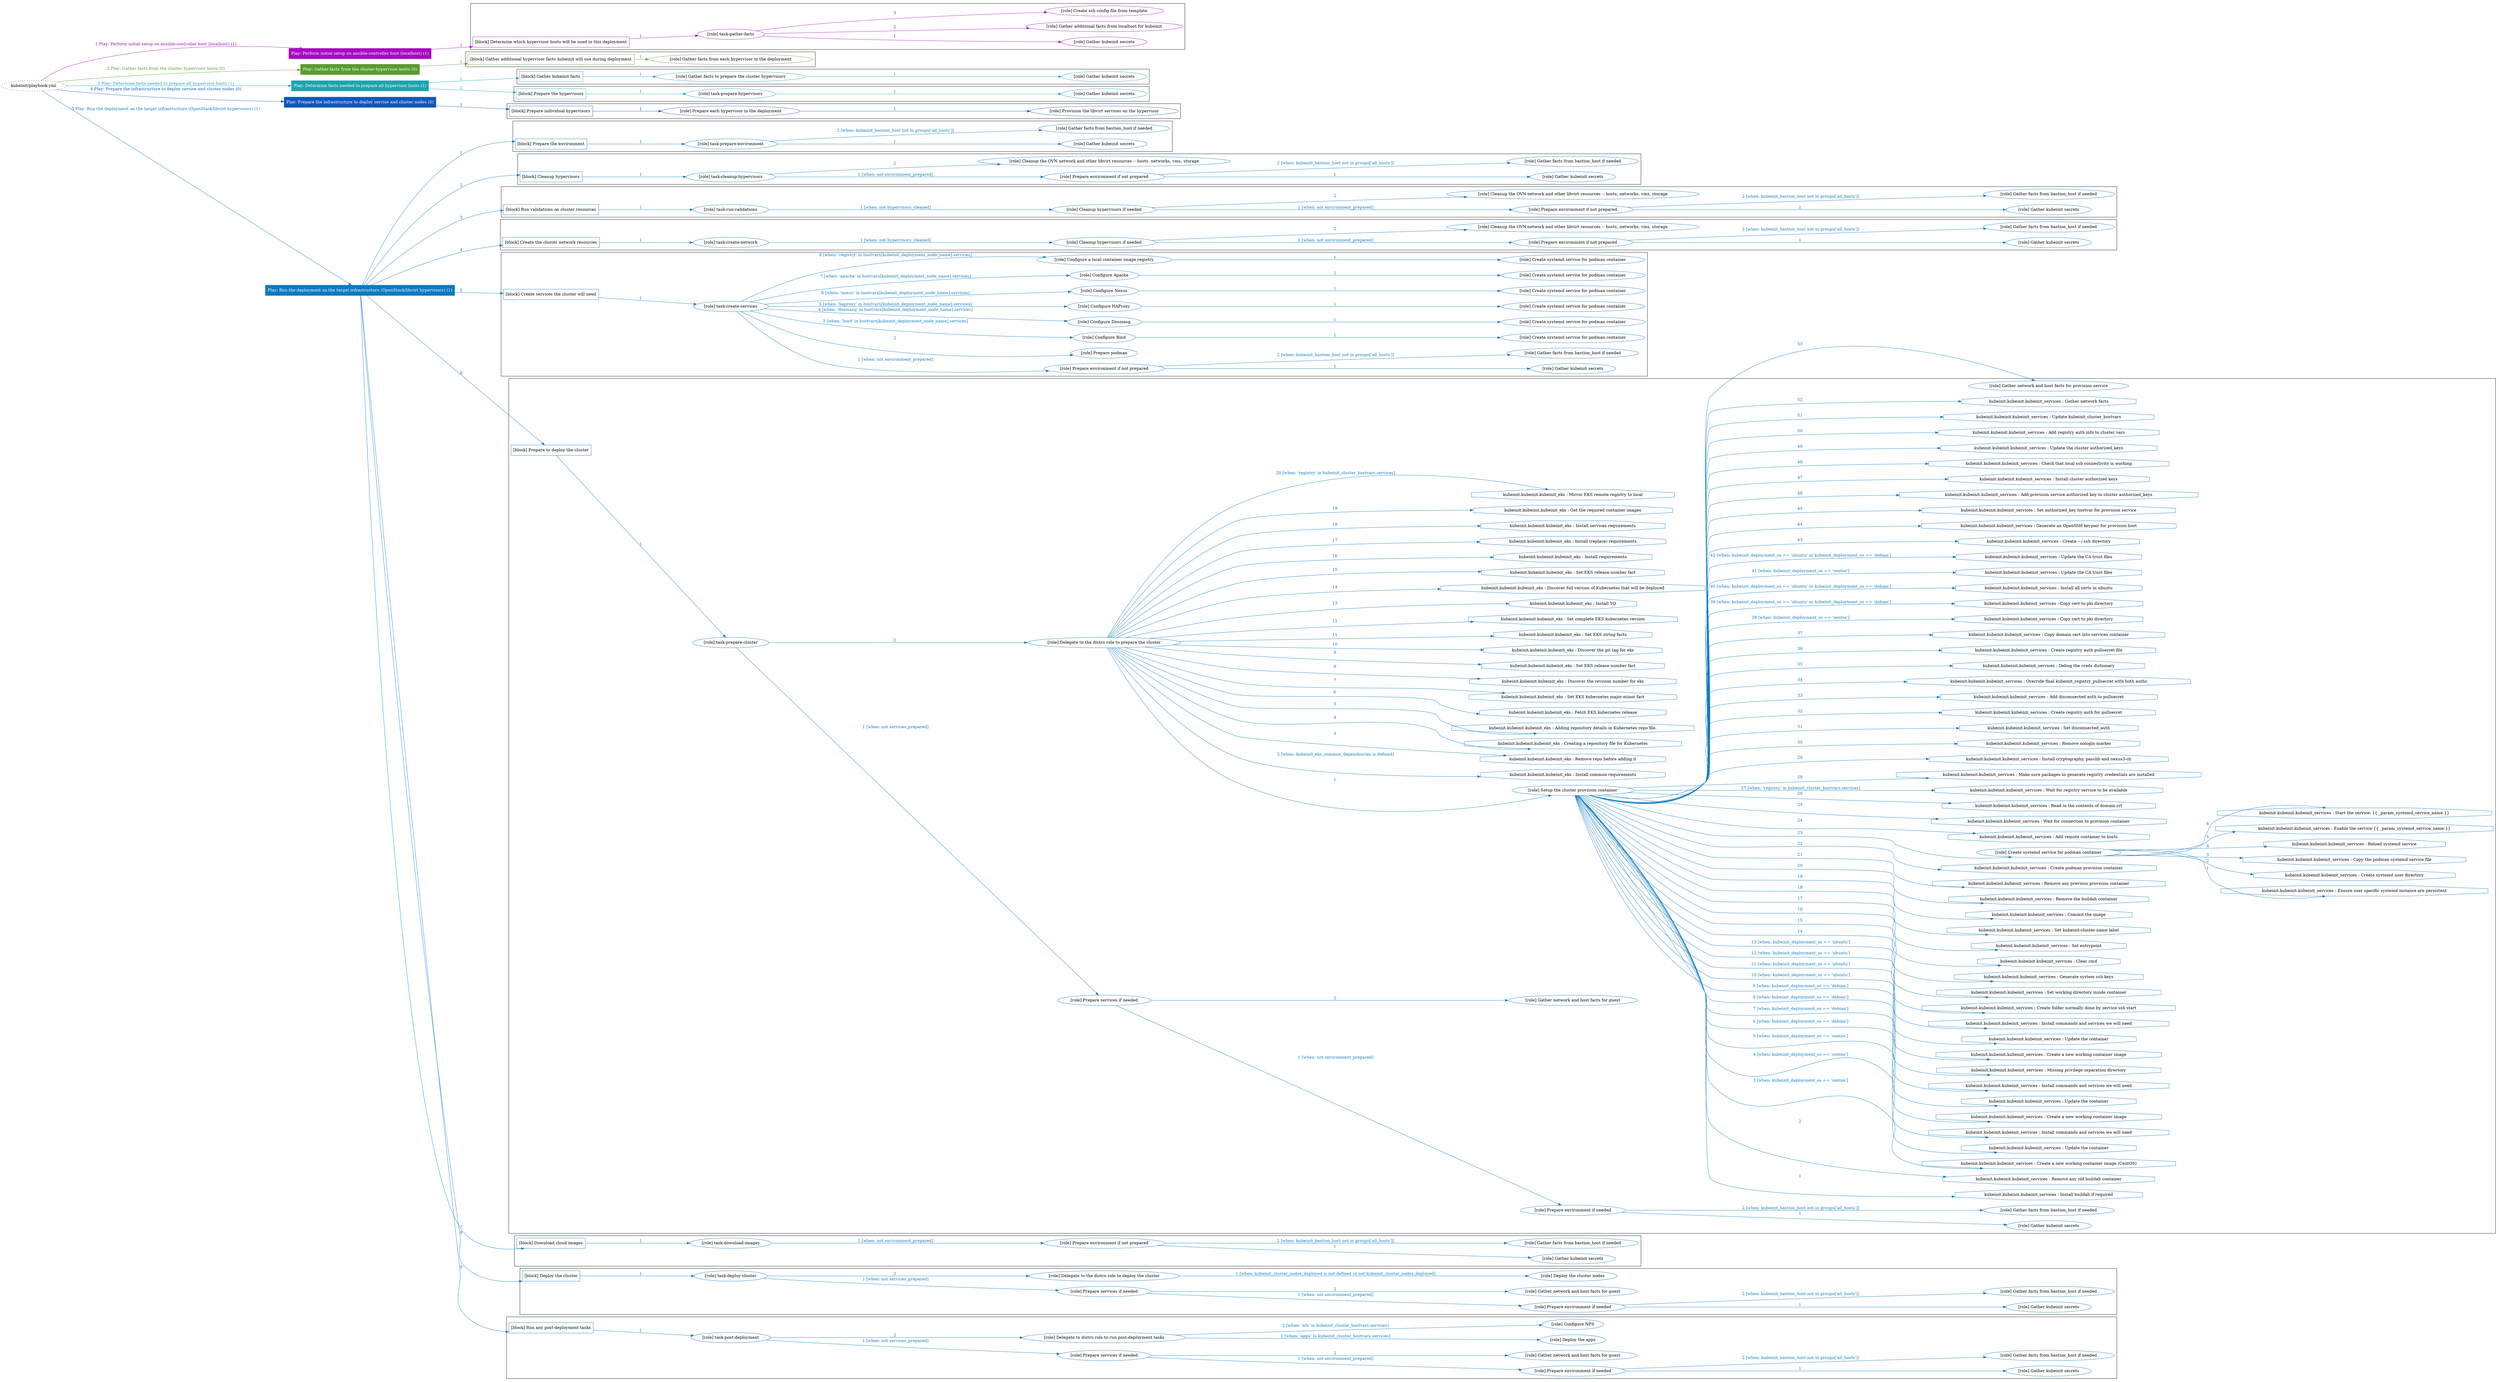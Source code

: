 digraph {
	graph [concentrate=true ordering=in rankdir=LR ratio=fill]
	edge [esep=5 sep=10]
	"kubeinit/playbook.yml" [URL="/home/runner/work/kubeinit/kubeinit/kubeinit/playbook.yml" id=playbook_d9dc4705 style=dotted]
	"kubeinit/playbook.yml" -> play_c85c6c16 [label="1 Play: Perform initial setup on ansible-controller host (localhost) (1)" color="#a70bc1" fontcolor="#a70bc1" id=edge_play_c85c6c16 labeltooltip="1 Play: Perform initial setup on ansible-controller host (localhost) (1)" tooltip="1 Play: Perform initial setup on ansible-controller host (localhost) (1)"]
	subgraph "Play: Perform initial setup on ansible-controller host (localhost) (1)" {
		play_c85c6c16 [label="Play: Perform initial setup on ansible-controller host (localhost) (1)" URL="/home/runner/work/kubeinit/kubeinit/kubeinit/playbook.yml" color="#a70bc1" fontcolor="#ffffff" id=play_c85c6c16 shape=box style=filled tooltip=localhost]
		play_c85c6c16 -> block_7a94bd74 [label=1 color="#a70bc1" fontcolor="#a70bc1" id=edge_block_7a94bd74 labeltooltip=1 tooltip=1]
		subgraph cluster_block_7a94bd74 {
			block_7a94bd74 [label="[block] Determine which hypervisor hosts will be used in this deployment" URL="/home/runner/work/kubeinit/kubeinit/kubeinit/playbook.yml" color="#a70bc1" id=block_7a94bd74 labeltooltip="Determine which hypervisor hosts will be used in this deployment" shape=box tooltip="Determine which hypervisor hosts will be used in this deployment"]
			block_7a94bd74 -> role_0e320fba [label="1 " color="#a70bc1" fontcolor="#a70bc1" id=edge_role_0e320fba labeltooltip="1 " tooltip="1 "]
			subgraph "task-gather-facts" {
				role_0e320fba [label="[role] task-gather-facts" URL="/home/runner/work/kubeinit/kubeinit/kubeinit/playbook.yml" color="#a70bc1" id=role_0e320fba tooltip="task-gather-facts"]
				role_0e320fba -> role_8d2e2382 [label="1 " color="#a70bc1" fontcolor="#a70bc1" id=edge_role_8d2e2382 labeltooltip="1 " tooltip="1 "]
				subgraph "Gather kubeinit secrets" {
					role_8d2e2382 [label="[role] Gather kubeinit secrets" URL="/home/runner/.ansible/collections/ansible_collections/kubeinit/kubeinit/roles/kubeinit_prepare/tasks/build_hypervisors_group.yml" color="#a70bc1" id=role_8d2e2382 tooltip="Gather kubeinit secrets"]
				}
				role_0e320fba -> role_00d67766 [label="2 " color="#a70bc1" fontcolor="#a70bc1" id=edge_role_00d67766 labeltooltip="2 " tooltip="2 "]
				subgraph "Gather additional facts from localhost for kubeinit" {
					role_00d67766 [label="[role] Gather additional facts from localhost for kubeinit" URL="/home/runner/.ansible/collections/ansible_collections/kubeinit/kubeinit/roles/kubeinit_prepare/tasks/build_hypervisors_group.yml" color="#a70bc1" id=role_00d67766 tooltip="Gather additional facts from localhost for kubeinit"]
				}
				role_0e320fba -> role_1dee78cb [label="3 " color="#a70bc1" fontcolor="#a70bc1" id=edge_role_1dee78cb labeltooltip="3 " tooltip="3 "]
				subgraph "Create ssh config file from template" {
					role_1dee78cb [label="[role] Create ssh config file from template" URL="/home/runner/.ansible/collections/ansible_collections/kubeinit/kubeinit/roles/kubeinit_prepare/tasks/build_hypervisors_group.yml" color="#a70bc1" id=role_1dee78cb tooltip="Create ssh config file from template"]
				}
			}
		}
	}
	"kubeinit/playbook.yml" -> play_b641e7ab [label="2 Play: Gather facts from the cluster hypervisor hosts (0)" color="#5a9c30" fontcolor="#5a9c30" id=edge_play_b641e7ab labeltooltip="2 Play: Gather facts from the cluster hypervisor hosts (0)" tooltip="2 Play: Gather facts from the cluster hypervisor hosts (0)"]
	subgraph "Play: Gather facts from the cluster hypervisor hosts (0)" {
		play_b641e7ab [label="Play: Gather facts from the cluster hypervisor hosts (0)" URL="/home/runner/work/kubeinit/kubeinit/kubeinit/playbook.yml" color="#5a9c30" fontcolor="#ffffff" id=play_b641e7ab shape=box style=filled tooltip="Play: Gather facts from the cluster hypervisor hosts (0)"]
		play_b641e7ab -> block_26f5004f [label=1 color="#5a9c30" fontcolor="#5a9c30" id=edge_block_26f5004f labeltooltip=1 tooltip=1]
		subgraph cluster_block_26f5004f {
			block_26f5004f [label="[block] Gather additional hypervisor facts kubeinit will use during deployment" URL="/home/runner/work/kubeinit/kubeinit/kubeinit/playbook.yml" color="#5a9c30" id=block_26f5004f labeltooltip="Gather additional hypervisor facts kubeinit will use during deployment" shape=box tooltip="Gather additional hypervisor facts kubeinit will use during deployment"]
			block_26f5004f -> role_151ef05d [label="1 " color="#5a9c30" fontcolor="#5a9c30" id=edge_role_151ef05d labeltooltip="1 " tooltip="1 "]
			subgraph "Gather facts from each hypervisor in the deployment" {
				role_151ef05d [label="[role] Gather facts from each hypervisor in the deployment" URL="/home/runner/work/kubeinit/kubeinit/kubeinit/playbook.yml" color="#5a9c30" id=role_151ef05d tooltip="Gather facts from each hypervisor in the deployment"]
			}
		}
	}
	"kubeinit/playbook.yml" -> play_1be3a624 [label="3 Play: Determine facts needed to prepare all hypervisor hosts (1)" color="#1ca4b0" fontcolor="#1ca4b0" id=edge_play_1be3a624 labeltooltip="3 Play: Determine facts needed to prepare all hypervisor hosts (1)" tooltip="3 Play: Determine facts needed to prepare all hypervisor hosts (1)"]
	subgraph "Play: Determine facts needed to prepare all hypervisor hosts (1)" {
		play_1be3a624 [label="Play: Determine facts needed to prepare all hypervisor hosts (1)" URL="/home/runner/work/kubeinit/kubeinit/kubeinit/playbook.yml" color="#1ca4b0" fontcolor="#ffffff" id=play_1be3a624 shape=box style=filled tooltip=localhost]
		play_1be3a624 -> block_0a2f6459 [label=1 color="#1ca4b0" fontcolor="#1ca4b0" id=edge_block_0a2f6459 labeltooltip=1 tooltip=1]
		subgraph cluster_block_0a2f6459 {
			block_0a2f6459 [label="[block] Gather kubeinit facts" URL="/home/runner/work/kubeinit/kubeinit/kubeinit/playbook.yml" color="#1ca4b0" id=block_0a2f6459 labeltooltip="Gather kubeinit facts" shape=box tooltip="Gather kubeinit facts"]
			block_0a2f6459 -> role_1e63976d [label="1 " color="#1ca4b0" fontcolor="#1ca4b0" id=edge_role_1e63976d labeltooltip="1 " tooltip="1 "]
			subgraph "Gather facts to prepare the cluster hypervisors" {
				role_1e63976d [label="[role] Gather facts to prepare the cluster hypervisors" URL="/home/runner/work/kubeinit/kubeinit/kubeinit/playbook.yml" color="#1ca4b0" id=role_1e63976d tooltip="Gather facts to prepare the cluster hypervisors"]
				role_1e63976d -> role_4c85d94b [label="1 " color="#1ca4b0" fontcolor="#1ca4b0" id=edge_role_4c85d94b labeltooltip="1 " tooltip="1 "]
				subgraph "Gather kubeinit secrets" {
					role_4c85d94b [label="[role] Gather kubeinit secrets" URL="/home/runner/.ansible/collections/ansible_collections/kubeinit/kubeinit/roles/kubeinit_prepare/tasks/gather_kubeinit_facts.yml" color="#1ca4b0" id=role_4c85d94b tooltip="Gather kubeinit secrets"]
				}
			}
		}
		play_1be3a624 -> block_2e5284d3 [label=2 color="#1ca4b0" fontcolor="#1ca4b0" id=edge_block_2e5284d3 labeltooltip=2 tooltip=2]
		subgraph cluster_block_2e5284d3 {
			block_2e5284d3 [label="[block] Prepare the hypervisors" URL="/home/runner/work/kubeinit/kubeinit/kubeinit/playbook.yml" color="#1ca4b0" id=block_2e5284d3 labeltooltip="Prepare the hypervisors" shape=box tooltip="Prepare the hypervisors"]
			block_2e5284d3 -> role_1ec31f01 [label="1 " color="#1ca4b0" fontcolor="#1ca4b0" id=edge_role_1ec31f01 labeltooltip="1 " tooltip="1 "]
			subgraph "task-prepare-hypervisors" {
				role_1ec31f01 [label="[role] task-prepare-hypervisors" URL="/home/runner/work/kubeinit/kubeinit/kubeinit/playbook.yml" color="#1ca4b0" id=role_1ec31f01 tooltip="task-prepare-hypervisors"]
				role_1ec31f01 -> role_64714fe8 [label="1 " color="#1ca4b0" fontcolor="#1ca4b0" id=edge_role_64714fe8 labeltooltip="1 " tooltip="1 "]
				subgraph "Gather kubeinit secrets" {
					role_64714fe8 [label="[role] Gather kubeinit secrets" URL="/home/runner/.ansible/collections/ansible_collections/kubeinit/kubeinit/roles/kubeinit_prepare/tasks/gather_kubeinit_facts.yml" color="#1ca4b0" id=role_64714fe8 tooltip="Gather kubeinit secrets"]
				}
			}
		}
	}
	"kubeinit/playbook.yml" -> play_9a66f4a2 [label="4 Play: Prepare the infrastructure to deploy service and cluster nodes (0)" color="#1058bc" fontcolor="#1058bc" id=edge_play_9a66f4a2 labeltooltip="4 Play: Prepare the infrastructure to deploy service and cluster nodes (0)" tooltip="4 Play: Prepare the infrastructure to deploy service and cluster nodes (0)"]
	subgraph "Play: Prepare the infrastructure to deploy service and cluster nodes (0)" {
		play_9a66f4a2 [label="Play: Prepare the infrastructure to deploy service and cluster nodes (0)" URL="/home/runner/work/kubeinit/kubeinit/kubeinit/playbook.yml" color="#1058bc" fontcolor="#ffffff" id=play_9a66f4a2 shape=box style=filled tooltip="Play: Prepare the infrastructure to deploy service and cluster nodes (0)"]
		play_9a66f4a2 -> block_c3a17a9f [label=1 color="#1058bc" fontcolor="#1058bc" id=edge_block_c3a17a9f labeltooltip=1 tooltip=1]
		subgraph cluster_block_c3a17a9f {
			block_c3a17a9f [label="[block] Prepare individual hypervisors" URL="/home/runner/work/kubeinit/kubeinit/kubeinit/playbook.yml" color="#1058bc" id=block_c3a17a9f labeltooltip="Prepare individual hypervisors" shape=box tooltip="Prepare individual hypervisors"]
			block_c3a17a9f -> role_89705284 [label="1 " color="#1058bc" fontcolor="#1058bc" id=edge_role_89705284 labeltooltip="1 " tooltip="1 "]
			subgraph "Prepare each hypervisor in the deployment" {
				role_89705284 [label="[role] Prepare each hypervisor in the deployment" URL="/home/runner/work/kubeinit/kubeinit/kubeinit/playbook.yml" color="#1058bc" id=role_89705284 tooltip="Prepare each hypervisor in the deployment"]
				role_89705284 -> role_996ae392 [label="1 " color="#1058bc" fontcolor="#1058bc" id=edge_role_996ae392 labeltooltip="1 " tooltip="1 "]
				subgraph "Provision the libvirt services on the hypervisor" {
					role_996ae392 [label="[role] Provision the libvirt services on the hypervisor" URL="/home/runner/.ansible/collections/ansible_collections/kubeinit/kubeinit/roles/kubeinit_prepare/tasks/prepare_hypervisor.yml" color="#1058bc" id=role_996ae392 tooltip="Provision the libvirt services on the hypervisor"]
				}
			}
		}
	}
	"kubeinit/playbook.yml" -> play_47e9ac0d [label="5 Play: Run the deployment on the target infrastructure (OpenStack/libvirt hypervisors) (1)" color="#0d7abf" fontcolor="#0d7abf" id=edge_play_47e9ac0d labeltooltip="5 Play: Run the deployment on the target infrastructure (OpenStack/libvirt hypervisors) (1)" tooltip="5 Play: Run the deployment on the target infrastructure (OpenStack/libvirt hypervisors) (1)"]
	subgraph "Play: Run the deployment on the target infrastructure (OpenStack/libvirt hypervisors) (1)" {
		play_47e9ac0d [label="Play: Run the deployment on the target infrastructure (OpenStack/libvirt hypervisors) (1)" URL="/home/runner/work/kubeinit/kubeinit/kubeinit/playbook.yml" color="#0d7abf" fontcolor="#ffffff" id=play_47e9ac0d shape=box style=filled tooltip=localhost]
		play_47e9ac0d -> block_e9f32829 [label=1 color="#0d7abf" fontcolor="#0d7abf" id=edge_block_e9f32829 labeltooltip=1 tooltip=1]
		subgraph cluster_block_e9f32829 {
			block_e9f32829 [label="[block] Prepare the environment" URL="/home/runner/work/kubeinit/kubeinit/kubeinit/playbook.yml" color="#0d7abf" id=block_e9f32829 labeltooltip="Prepare the environment" shape=box tooltip="Prepare the environment"]
			block_e9f32829 -> role_bfe2f764 [label="1 " color="#0d7abf" fontcolor="#0d7abf" id=edge_role_bfe2f764 labeltooltip="1 " tooltip="1 "]
			subgraph "task-prepare-environment" {
				role_bfe2f764 [label="[role] task-prepare-environment" URL="/home/runner/work/kubeinit/kubeinit/kubeinit/playbook.yml" color="#0d7abf" id=role_bfe2f764 tooltip="task-prepare-environment"]
				role_bfe2f764 -> role_4e0e45d3 [label="1 " color="#0d7abf" fontcolor="#0d7abf" id=edge_role_4e0e45d3 labeltooltip="1 " tooltip="1 "]
				subgraph "Gather kubeinit secrets" {
					role_4e0e45d3 [label="[role] Gather kubeinit secrets" URL="/home/runner/.ansible/collections/ansible_collections/kubeinit/kubeinit/roles/kubeinit_prepare/tasks/gather_kubeinit_facts.yml" color="#0d7abf" id=role_4e0e45d3 tooltip="Gather kubeinit secrets"]
				}
				role_bfe2f764 -> role_4678be20 [label="2 [when: kubeinit_bastion_host not in groups['all_hosts']]" color="#0d7abf" fontcolor="#0d7abf" id=edge_role_4678be20 labeltooltip="2 [when: kubeinit_bastion_host not in groups['all_hosts']]" tooltip="2 [when: kubeinit_bastion_host not in groups['all_hosts']]"]
				subgraph "Gather facts from bastion_host if needed" {
					role_4678be20 [label="[role] Gather facts from bastion_host if needed" URL="/home/runner/.ansible/collections/ansible_collections/kubeinit/kubeinit/roles/kubeinit_prepare/tasks/main.yml" color="#0d7abf" id=role_4678be20 tooltip="Gather facts from bastion_host if needed"]
				}
			}
		}
		play_47e9ac0d -> block_8d522e53 [label=2 color="#0d7abf" fontcolor="#0d7abf" id=edge_block_8d522e53 labeltooltip=2 tooltip=2]
		subgraph cluster_block_8d522e53 {
			block_8d522e53 [label="[block] Cleanup hypervisors" URL="/home/runner/work/kubeinit/kubeinit/kubeinit/playbook.yml" color="#0d7abf" id=block_8d522e53 labeltooltip="Cleanup hypervisors" shape=box tooltip="Cleanup hypervisors"]
			block_8d522e53 -> role_1596c986 [label="1 " color="#0d7abf" fontcolor="#0d7abf" id=edge_role_1596c986 labeltooltip="1 " tooltip="1 "]
			subgraph "task-cleanup-hypervisors" {
				role_1596c986 [label="[role] task-cleanup-hypervisors" URL="/home/runner/work/kubeinit/kubeinit/kubeinit/playbook.yml" color="#0d7abf" id=role_1596c986 tooltip="task-cleanup-hypervisors"]
				role_1596c986 -> role_2c9cc9f5 [label="1 [when: not environment_prepared]" color="#0d7abf" fontcolor="#0d7abf" id=edge_role_2c9cc9f5 labeltooltip="1 [when: not environment_prepared]" tooltip="1 [when: not environment_prepared]"]
				subgraph "Prepare environment if not prepared" {
					role_2c9cc9f5 [label="[role] Prepare environment if not prepared" URL="/home/runner/.ansible/collections/ansible_collections/kubeinit/kubeinit/roles/kubeinit_libvirt/tasks/cleanup_hypervisors.yml" color="#0d7abf" id=role_2c9cc9f5 tooltip="Prepare environment if not prepared"]
					role_2c9cc9f5 -> role_107805ca [label="1 " color="#0d7abf" fontcolor="#0d7abf" id=edge_role_107805ca labeltooltip="1 " tooltip="1 "]
					subgraph "Gather kubeinit secrets" {
						role_107805ca [label="[role] Gather kubeinit secrets" URL="/home/runner/.ansible/collections/ansible_collections/kubeinit/kubeinit/roles/kubeinit_prepare/tasks/gather_kubeinit_facts.yml" color="#0d7abf" id=role_107805ca tooltip="Gather kubeinit secrets"]
					}
					role_2c9cc9f5 -> role_b3748a64 [label="2 [when: kubeinit_bastion_host not in groups['all_hosts']]" color="#0d7abf" fontcolor="#0d7abf" id=edge_role_b3748a64 labeltooltip="2 [when: kubeinit_bastion_host not in groups['all_hosts']]" tooltip="2 [when: kubeinit_bastion_host not in groups['all_hosts']]"]
					subgraph "Gather facts from bastion_host if needed" {
						role_b3748a64 [label="[role] Gather facts from bastion_host if needed" URL="/home/runner/.ansible/collections/ansible_collections/kubeinit/kubeinit/roles/kubeinit_prepare/tasks/main.yml" color="#0d7abf" id=role_b3748a64 tooltip="Gather facts from bastion_host if needed"]
					}
				}
				role_1596c986 -> role_7405739b [label="2 " color="#0d7abf" fontcolor="#0d7abf" id=edge_role_7405739b labeltooltip="2 " tooltip="2 "]
				subgraph "Cleanup the OVN network and other libvirt resources -- hosts, networks, vms, storage" {
					role_7405739b [label="[role] Cleanup the OVN network and other libvirt resources -- hosts, networks, vms, storage" URL="/home/runner/.ansible/collections/ansible_collections/kubeinit/kubeinit/roles/kubeinit_libvirt/tasks/cleanup_hypervisors.yml" color="#0d7abf" id=role_7405739b tooltip="Cleanup the OVN network and other libvirt resources -- hosts, networks, vms, storage"]
				}
			}
		}
		play_47e9ac0d -> block_3cd7be13 [label=3 color="#0d7abf" fontcolor="#0d7abf" id=edge_block_3cd7be13 labeltooltip=3 tooltip=3]
		subgraph cluster_block_3cd7be13 {
			block_3cd7be13 [label="[block] Run validations on cluster resources" URL="/home/runner/work/kubeinit/kubeinit/kubeinit/playbook.yml" color="#0d7abf" id=block_3cd7be13 labeltooltip="Run validations on cluster resources" shape=box tooltip="Run validations on cluster resources"]
			block_3cd7be13 -> role_c18a2df8 [label="1 " color="#0d7abf" fontcolor="#0d7abf" id=edge_role_c18a2df8 labeltooltip="1 " tooltip="1 "]
			subgraph "task-run-validations" {
				role_c18a2df8 [label="[role] task-run-validations" URL="/home/runner/work/kubeinit/kubeinit/kubeinit/playbook.yml" color="#0d7abf" id=role_c18a2df8 tooltip="task-run-validations"]
				role_c18a2df8 -> role_0040619d [label="1 [when: not hypervisors_cleaned]" color="#0d7abf" fontcolor="#0d7abf" id=edge_role_0040619d labeltooltip="1 [when: not hypervisors_cleaned]" tooltip="1 [when: not hypervisors_cleaned]"]
				subgraph "Cleanup hypervisors if needed" {
					role_0040619d [label="[role] Cleanup hypervisors if needed" URL="/home/runner/.ansible/collections/ansible_collections/kubeinit/kubeinit/roles/kubeinit_validations/tasks/main.yml" color="#0d7abf" id=role_0040619d tooltip="Cleanup hypervisors if needed"]
					role_0040619d -> role_50ef1e96 [label="1 [when: not environment_prepared]" color="#0d7abf" fontcolor="#0d7abf" id=edge_role_50ef1e96 labeltooltip="1 [when: not environment_prepared]" tooltip="1 [when: not environment_prepared]"]
					subgraph "Prepare environment if not prepared" {
						role_50ef1e96 [label="[role] Prepare environment if not prepared" URL="/home/runner/.ansible/collections/ansible_collections/kubeinit/kubeinit/roles/kubeinit_libvirt/tasks/cleanup_hypervisors.yml" color="#0d7abf" id=role_50ef1e96 tooltip="Prepare environment if not prepared"]
						role_50ef1e96 -> role_c9e82ceb [label="1 " color="#0d7abf" fontcolor="#0d7abf" id=edge_role_c9e82ceb labeltooltip="1 " tooltip="1 "]
						subgraph "Gather kubeinit secrets" {
							role_c9e82ceb [label="[role] Gather kubeinit secrets" URL="/home/runner/.ansible/collections/ansible_collections/kubeinit/kubeinit/roles/kubeinit_prepare/tasks/gather_kubeinit_facts.yml" color="#0d7abf" id=role_c9e82ceb tooltip="Gather kubeinit secrets"]
						}
						role_50ef1e96 -> role_a10b0df5 [label="2 [when: kubeinit_bastion_host not in groups['all_hosts']]" color="#0d7abf" fontcolor="#0d7abf" id=edge_role_a10b0df5 labeltooltip="2 [when: kubeinit_bastion_host not in groups['all_hosts']]" tooltip="2 [when: kubeinit_bastion_host not in groups['all_hosts']]"]
						subgraph "Gather facts from bastion_host if needed" {
							role_a10b0df5 [label="[role] Gather facts from bastion_host if needed" URL="/home/runner/.ansible/collections/ansible_collections/kubeinit/kubeinit/roles/kubeinit_prepare/tasks/main.yml" color="#0d7abf" id=role_a10b0df5 tooltip="Gather facts from bastion_host if needed"]
						}
					}
					role_0040619d -> role_13c97ce3 [label="2 " color="#0d7abf" fontcolor="#0d7abf" id=edge_role_13c97ce3 labeltooltip="2 " tooltip="2 "]
					subgraph "Cleanup the OVN network and other libvirt resources -- hosts, networks, vms, storage" {
						role_13c97ce3 [label="[role] Cleanup the OVN network and other libvirt resources -- hosts, networks, vms, storage" URL="/home/runner/.ansible/collections/ansible_collections/kubeinit/kubeinit/roles/kubeinit_libvirt/tasks/cleanup_hypervisors.yml" color="#0d7abf" id=role_13c97ce3 tooltip="Cleanup the OVN network and other libvirt resources -- hosts, networks, vms, storage"]
					}
				}
			}
		}
		play_47e9ac0d -> block_c7e0a7b9 [label=4 color="#0d7abf" fontcolor="#0d7abf" id=edge_block_c7e0a7b9 labeltooltip=4 tooltip=4]
		subgraph cluster_block_c7e0a7b9 {
			block_c7e0a7b9 [label="[block] Create the cluster network resources" URL="/home/runner/work/kubeinit/kubeinit/kubeinit/playbook.yml" color="#0d7abf" id=block_c7e0a7b9 labeltooltip="Create the cluster network resources" shape=box tooltip="Create the cluster network resources"]
			block_c7e0a7b9 -> role_718ae677 [label="1 " color="#0d7abf" fontcolor="#0d7abf" id=edge_role_718ae677 labeltooltip="1 " tooltip="1 "]
			subgraph "task-create-network" {
				role_718ae677 [label="[role] task-create-network" URL="/home/runner/work/kubeinit/kubeinit/kubeinit/playbook.yml" color="#0d7abf" id=role_718ae677 tooltip="task-create-network"]
				role_718ae677 -> role_4ca75cc0 [label="1 [when: not hypervisors_cleaned]" color="#0d7abf" fontcolor="#0d7abf" id=edge_role_4ca75cc0 labeltooltip="1 [when: not hypervisors_cleaned]" tooltip="1 [when: not hypervisors_cleaned]"]
				subgraph "Cleanup hypervisors if needed" {
					role_4ca75cc0 [label="[role] Cleanup hypervisors if needed" URL="/home/runner/.ansible/collections/ansible_collections/kubeinit/kubeinit/roles/kubeinit_libvirt/tasks/create_network.yml" color="#0d7abf" id=role_4ca75cc0 tooltip="Cleanup hypervisors if needed"]
					role_4ca75cc0 -> role_dff6014a [label="1 [when: not environment_prepared]" color="#0d7abf" fontcolor="#0d7abf" id=edge_role_dff6014a labeltooltip="1 [when: not environment_prepared]" tooltip="1 [when: not environment_prepared]"]
					subgraph "Prepare environment if not prepared" {
						role_dff6014a [label="[role] Prepare environment if not prepared" URL="/home/runner/.ansible/collections/ansible_collections/kubeinit/kubeinit/roles/kubeinit_libvirt/tasks/cleanup_hypervisors.yml" color="#0d7abf" id=role_dff6014a tooltip="Prepare environment if not prepared"]
						role_dff6014a -> role_80781b22 [label="1 " color="#0d7abf" fontcolor="#0d7abf" id=edge_role_80781b22 labeltooltip="1 " tooltip="1 "]
						subgraph "Gather kubeinit secrets" {
							role_80781b22 [label="[role] Gather kubeinit secrets" URL="/home/runner/.ansible/collections/ansible_collections/kubeinit/kubeinit/roles/kubeinit_prepare/tasks/gather_kubeinit_facts.yml" color="#0d7abf" id=role_80781b22 tooltip="Gather kubeinit secrets"]
						}
						role_dff6014a -> role_4ad0cfe2 [label="2 [when: kubeinit_bastion_host not in groups['all_hosts']]" color="#0d7abf" fontcolor="#0d7abf" id=edge_role_4ad0cfe2 labeltooltip="2 [when: kubeinit_bastion_host not in groups['all_hosts']]" tooltip="2 [when: kubeinit_bastion_host not in groups['all_hosts']]"]
						subgraph "Gather facts from bastion_host if needed" {
							role_4ad0cfe2 [label="[role] Gather facts from bastion_host if needed" URL="/home/runner/.ansible/collections/ansible_collections/kubeinit/kubeinit/roles/kubeinit_prepare/tasks/main.yml" color="#0d7abf" id=role_4ad0cfe2 tooltip="Gather facts from bastion_host if needed"]
						}
					}
					role_4ca75cc0 -> role_d9e25d68 [label="2 " color="#0d7abf" fontcolor="#0d7abf" id=edge_role_d9e25d68 labeltooltip="2 " tooltip="2 "]
					subgraph "Cleanup the OVN network and other libvirt resources -- hosts, networks, vms, storage" {
						role_d9e25d68 [label="[role] Cleanup the OVN network and other libvirt resources -- hosts, networks, vms, storage" URL="/home/runner/.ansible/collections/ansible_collections/kubeinit/kubeinit/roles/kubeinit_libvirt/tasks/cleanup_hypervisors.yml" color="#0d7abf" id=role_d9e25d68 tooltip="Cleanup the OVN network and other libvirt resources -- hosts, networks, vms, storage"]
					}
				}
			}
		}
		play_47e9ac0d -> block_2c33bb0c [label=5 color="#0d7abf" fontcolor="#0d7abf" id=edge_block_2c33bb0c labeltooltip=5 tooltip=5]
		subgraph cluster_block_2c33bb0c {
			block_2c33bb0c [label="[block] Create services the cluster will need" URL="/home/runner/work/kubeinit/kubeinit/kubeinit/playbook.yml" color="#0d7abf" id=block_2c33bb0c labeltooltip="Create services the cluster will need" shape=box tooltip="Create services the cluster will need"]
			block_2c33bb0c -> role_4b0fca4d [label="1 " color="#0d7abf" fontcolor="#0d7abf" id=edge_role_4b0fca4d labeltooltip="1 " tooltip="1 "]
			subgraph "task-create-services" {
				role_4b0fca4d [label="[role] task-create-services" URL="/home/runner/work/kubeinit/kubeinit/kubeinit/playbook.yml" color="#0d7abf" id=role_4b0fca4d tooltip="task-create-services"]
				role_4b0fca4d -> role_f74813c4 [label="1 [when: not environment_prepared]" color="#0d7abf" fontcolor="#0d7abf" id=edge_role_f74813c4 labeltooltip="1 [when: not environment_prepared]" tooltip="1 [when: not environment_prepared]"]
				subgraph "Prepare environment if not prepared" {
					role_f74813c4 [label="[role] Prepare environment if not prepared" URL="/home/runner/.ansible/collections/ansible_collections/kubeinit/kubeinit/roles/kubeinit_services/tasks/main.yml" color="#0d7abf" id=role_f74813c4 tooltip="Prepare environment if not prepared"]
					role_f74813c4 -> role_d3420ffa [label="1 " color="#0d7abf" fontcolor="#0d7abf" id=edge_role_d3420ffa labeltooltip="1 " tooltip="1 "]
					subgraph "Gather kubeinit secrets" {
						role_d3420ffa [label="[role] Gather kubeinit secrets" URL="/home/runner/.ansible/collections/ansible_collections/kubeinit/kubeinit/roles/kubeinit_prepare/tasks/gather_kubeinit_facts.yml" color="#0d7abf" id=role_d3420ffa tooltip="Gather kubeinit secrets"]
					}
					role_f74813c4 -> role_87e8e17d [label="2 [when: kubeinit_bastion_host not in groups['all_hosts']]" color="#0d7abf" fontcolor="#0d7abf" id=edge_role_87e8e17d labeltooltip="2 [when: kubeinit_bastion_host not in groups['all_hosts']]" tooltip="2 [when: kubeinit_bastion_host not in groups['all_hosts']]"]
					subgraph "Gather facts from bastion_host if needed" {
						role_87e8e17d [label="[role] Gather facts from bastion_host if needed" URL="/home/runner/.ansible/collections/ansible_collections/kubeinit/kubeinit/roles/kubeinit_prepare/tasks/main.yml" color="#0d7abf" id=role_87e8e17d tooltip="Gather facts from bastion_host if needed"]
					}
				}
				role_4b0fca4d -> role_6a08801d [label="2 " color="#0d7abf" fontcolor="#0d7abf" id=edge_role_6a08801d labeltooltip="2 " tooltip="2 "]
				subgraph "Prepare podman" {
					role_6a08801d [label="[role] Prepare podman" URL="/home/runner/.ansible/collections/ansible_collections/kubeinit/kubeinit/roles/kubeinit_services/tasks/00_create_service_pod.yml" color="#0d7abf" id=role_6a08801d tooltip="Prepare podman"]
				}
				role_4b0fca4d -> role_d60cd832 [label="3 [when: 'bind' in hostvars[kubeinit_deployment_node_name].services]" color="#0d7abf" fontcolor="#0d7abf" id=edge_role_d60cd832 labeltooltip="3 [when: 'bind' in hostvars[kubeinit_deployment_node_name].services]" tooltip="3 [when: 'bind' in hostvars[kubeinit_deployment_node_name].services]"]
				subgraph "Configure Bind" {
					role_d60cd832 [label="[role] Configure Bind" URL="/home/runner/.ansible/collections/ansible_collections/kubeinit/kubeinit/roles/kubeinit_services/tasks/start_services_containers.yml" color="#0d7abf" id=role_d60cd832 tooltip="Configure Bind"]
					role_d60cd832 -> role_8f3bd081 [label="1 " color="#0d7abf" fontcolor="#0d7abf" id=edge_role_8f3bd081 labeltooltip="1 " tooltip="1 "]
					subgraph "Create systemd service for podman container" {
						role_8f3bd081 [label="[role] Create systemd service for podman container" URL="/home/runner/.ansible/collections/ansible_collections/kubeinit/kubeinit/roles/kubeinit_bind/tasks/main.yml" color="#0d7abf" id=role_8f3bd081 tooltip="Create systemd service for podman container"]
					}
				}
				role_4b0fca4d -> role_e5f92e57 [label="4 [when: 'dnsmasq' in hostvars[kubeinit_deployment_node_name].services]" color="#0d7abf" fontcolor="#0d7abf" id=edge_role_e5f92e57 labeltooltip="4 [when: 'dnsmasq' in hostvars[kubeinit_deployment_node_name].services]" tooltip="4 [when: 'dnsmasq' in hostvars[kubeinit_deployment_node_name].services]"]
				subgraph "Configure Dnsmasq" {
					role_e5f92e57 [label="[role] Configure Dnsmasq" URL="/home/runner/.ansible/collections/ansible_collections/kubeinit/kubeinit/roles/kubeinit_services/tasks/start_services_containers.yml" color="#0d7abf" id=role_e5f92e57 tooltip="Configure Dnsmasq"]
					role_e5f92e57 -> role_22cbe6b2 [label="1 " color="#0d7abf" fontcolor="#0d7abf" id=edge_role_22cbe6b2 labeltooltip="1 " tooltip="1 "]
					subgraph "Create systemd service for podman container" {
						role_22cbe6b2 [label="[role] Create systemd service for podman container" URL="/home/runner/.ansible/collections/ansible_collections/kubeinit/kubeinit/roles/kubeinit_dnsmasq/tasks/main.yml" color="#0d7abf" id=role_22cbe6b2 tooltip="Create systemd service for podman container"]
					}
				}
				role_4b0fca4d -> role_9648455c [label="5 [when: 'haproxy' in hostvars[kubeinit_deployment_node_name].services]" color="#0d7abf" fontcolor="#0d7abf" id=edge_role_9648455c labeltooltip="5 [when: 'haproxy' in hostvars[kubeinit_deployment_node_name].services]" tooltip="5 [when: 'haproxy' in hostvars[kubeinit_deployment_node_name].services]"]
				subgraph "Configure HAProxy" {
					role_9648455c [label="[role] Configure HAProxy" URL="/home/runner/.ansible/collections/ansible_collections/kubeinit/kubeinit/roles/kubeinit_services/tasks/start_services_containers.yml" color="#0d7abf" id=role_9648455c tooltip="Configure HAProxy"]
					role_9648455c -> role_a2976ac4 [label="1 " color="#0d7abf" fontcolor="#0d7abf" id=edge_role_a2976ac4 labeltooltip="1 " tooltip="1 "]
					subgraph "Create systemd service for podman container" {
						role_a2976ac4 [label="[role] Create systemd service for podman container" URL="/home/runner/.ansible/collections/ansible_collections/kubeinit/kubeinit/roles/kubeinit_haproxy/tasks/main.yml" color="#0d7abf" id=role_a2976ac4 tooltip="Create systemd service for podman container"]
					}
				}
				role_4b0fca4d -> role_a89215e6 [label="6 [when: 'nexus' in hostvars[kubeinit_deployment_node_name].services]" color="#0d7abf" fontcolor="#0d7abf" id=edge_role_a89215e6 labeltooltip="6 [when: 'nexus' in hostvars[kubeinit_deployment_node_name].services]" tooltip="6 [when: 'nexus' in hostvars[kubeinit_deployment_node_name].services]"]
				subgraph "Configure Nexus" {
					role_a89215e6 [label="[role] Configure Nexus" URL="/home/runner/.ansible/collections/ansible_collections/kubeinit/kubeinit/roles/kubeinit_services/tasks/start_services_containers.yml" color="#0d7abf" id=role_a89215e6 tooltip="Configure Nexus"]
					role_a89215e6 -> role_508446d6 [label="1 " color="#0d7abf" fontcolor="#0d7abf" id=edge_role_508446d6 labeltooltip="1 " tooltip="1 "]
					subgraph "Create systemd service for podman container" {
						role_508446d6 [label="[role] Create systemd service for podman container" URL="/home/runner/.ansible/collections/ansible_collections/kubeinit/kubeinit/roles/kubeinit_nexus/tasks/main.yml" color="#0d7abf" id=role_508446d6 tooltip="Create systemd service for podman container"]
					}
				}
				role_4b0fca4d -> role_222670c2 [label="7 [when: 'apache' in hostvars[kubeinit_deployment_node_name].services]" color="#0d7abf" fontcolor="#0d7abf" id=edge_role_222670c2 labeltooltip="7 [when: 'apache' in hostvars[kubeinit_deployment_node_name].services]" tooltip="7 [when: 'apache' in hostvars[kubeinit_deployment_node_name].services]"]
				subgraph "Configure Apache" {
					role_222670c2 [label="[role] Configure Apache" URL="/home/runner/.ansible/collections/ansible_collections/kubeinit/kubeinit/roles/kubeinit_services/tasks/start_services_containers.yml" color="#0d7abf" id=role_222670c2 tooltip="Configure Apache"]
					role_222670c2 -> role_8c5d14b1 [label="1 " color="#0d7abf" fontcolor="#0d7abf" id=edge_role_8c5d14b1 labeltooltip="1 " tooltip="1 "]
					subgraph "Create systemd service for podman container" {
						role_8c5d14b1 [label="[role] Create systemd service for podman container" URL="/home/runner/.ansible/collections/ansible_collections/kubeinit/kubeinit/roles/kubeinit_apache/tasks/main.yml" color="#0d7abf" id=role_8c5d14b1 tooltip="Create systemd service for podman container"]
					}
				}
				role_4b0fca4d -> role_f2cfaba2 [label="8 [when: 'registry' in hostvars[kubeinit_deployment_node_name].services]" color="#0d7abf" fontcolor="#0d7abf" id=edge_role_f2cfaba2 labeltooltip="8 [when: 'registry' in hostvars[kubeinit_deployment_node_name].services]" tooltip="8 [when: 'registry' in hostvars[kubeinit_deployment_node_name].services]"]
				subgraph "Configure a local container image registry" {
					role_f2cfaba2 [label="[role] Configure a local container image registry" URL="/home/runner/.ansible/collections/ansible_collections/kubeinit/kubeinit/roles/kubeinit_services/tasks/start_services_containers.yml" color="#0d7abf" id=role_f2cfaba2 tooltip="Configure a local container image registry"]
					role_f2cfaba2 -> role_ca39e127 [label="1 " color="#0d7abf" fontcolor="#0d7abf" id=edge_role_ca39e127 labeltooltip="1 " tooltip="1 "]
					subgraph "Create systemd service for podman container" {
						role_ca39e127 [label="[role] Create systemd service for podman container" URL="/home/runner/.ansible/collections/ansible_collections/kubeinit/kubeinit/roles/kubeinit_registry/tasks/main.yml" color="#0d7abf" id=role_ca39e127 tooltip="Create systemd service for podman container"]
					}
				}
			}
		}
		play_47e9ac0d -> block_35a5aca8 [label=6 color="#0d7abf" fontcolor="#0d7abf" id=edge_block_35a5aca8 labeltooltip=6 tooltip=6]
		subgraph cluster_block_35a5aca8 {
			block_35a5aca8 [label="[block] Prepare to deploy the cluster" URL="/home/runner/work/kubeinit/kubeinit/kubeinit/playbook.yml" color="#0d7abf" id=block_35a5aca8 labeltooltip="Prepare to deploy the cluster" shape=box tooltip="Prepare to deploy the cluster"]
			block_35a5aca8 -> role_9a9de27d [label="1 " color="#0d7abf" fontcolor="#0d7abf" id=edge_role_9a9de27d labeltooltip="1 " tooltip="1 "]
			subgraph "task-prepare-cluster" {
				role_9a9de27d [label="[role] task-prepare-cluster" URL="/home/runner/work/kubeinit/kubeinit/kubeinit/playbook.yml" color="#0d7abf" id=role_9a9de27d tooltip="task-prepare-cluster"]
				role_9a9de27d -> role_49ed49f9 [label="1 [when: not services_prepared]" color="#0d7abf" fontcolor="#0d7abf" id=edge_role_49ed49f9 labeltooltip="1 [when: not services_prepared]" tooltip="1 [when: not services_prepared]"]
				subgraph "Prepare services if needed" {
					role_49ed49f9 [label="[role] Prepare services if needed" URL="/home/runner/.ansible/collections/ansible_collections/kubeinit/kubeinit/roles/kubeinit_prepare/tasks/prepare_cluster.yml" color="#0d7abf" id=role_49ed49f9 tooltip="Prepare services if needed"]
					role_49ed49f9 -> role_d5561036 [label="1 [when: not environment_prepared]" color="#0d7abf" fontcolor="#0d7abf" id=edge_role_d5561036 labeltooltip="1 [when: not environment_prepared]" tooltip="1 [when: not environment_prepared]"]
					subgraph "Prepare environment if needed" {
						role_d5561036 [label="[role] Prepare environment if needed" URL="/home/runner/.ansible/collections/ansible_collections/kubeinit/kubeinit/roles/kubeinit_services/tasks/prepare_services.yml" color="#0d7abf" id=role_d5561036 tooltip="Prepare environment if needed"]
						role_d5561036 -> role_c78541ed [label="1 " color="#0d7abf" fontcolor="#0d7abf" id=edge_role_c78541ed labeltooltip="1 " tooltip="1 "]
						subgraph "Gather kubeinit secrets" {
							role_c78541ed [label="[role] Gather kubeinit secrets" URL="/home/runner/.ansible/collections/ansible_collections/kubeinit/kubeinit/roles/kubeinit_prepare/tasks/gather_kubeinit_facts.yml" color="#0d7abf" id=role_c78541ed tooltip="Gather kubeinit secrets"]
						}
						role_d5561036 -> role_dbd8a3cd [label="2 [when: kubeinit_bastion_host not in groups['all_hosts']]" color="#0d7abf" fontcolor="#0d7abf" id=edge_role_dbd8a3cd labeltooltip="2 [when: kubeinit_bastion_host not in groups['all_hosts']]" tooltip="2 [when: kubeinit_bastion_host not in groups['all_hosts']]"]
						subgraph "Gather facts from bastion_host if needed" {
							role_dbd8a3cd [label="[role] Gather facts from bastion_host if needed" URL="/home/runner/.ansible/collections/ansible_collections/kubeinit/kubeinit/roles/kubeinit_prepare/tasks/main.yml" color="#0d7abf" id=role_dbd8a3cd tooltip="Gather facts from bastion_host if needed"]
						}
					}
					role_49ed49f9 -> role_0448dc1c [label="2 " color="#0d7abf" fontcolor="#0d7abf" id=edge_role_0448dc1c labeltooltip="2 " tooltip="2 "]
					subgraph "Gather network and host facts for guest" {
						role_0448dc1c [label="[role] Gather network and host facts for guest" URL="/home/runner/.ansible/collections/ansible_collections/kubeinit/kubeinit/roles/kubeinit_services/tasks/prepare_services.yml" color="#0d7abf" id=role_0448dc1c tooltip="Gather network and host facts for guest"]
					}
				}
				role_9a9de27d -> role_fd7d4dbb [label="2 " color="#0d7abf" fontcolor="#0d7abf" id=edge_role_fd7d4dbb labeltooltip="2 " tooltip="2 "]
				subgraph "Delegate to the distro role to prepare the cluster" {
					role_fd7d4dbb [label="[role] Delegate to the distro role to prepare the cluster" URL="/home/runner/.ansible/collections/ansible_collections/kubeinit/kubeinit/roles/kubeinit_prepare/tasks/prepare_cluster.yml" color="#0d7abf" id=role_fd7d4dbb tooltip="Delegate to the distro role to prepare the cluster"]
					role_fd7d4dbb -> role_fd5a67d7 [label="1 " color="#0d7abf" fontcolor="#0d7abf" id=edge_role_fd5a67d7 labeltooltip="1 " tooltip="1 "]
					subgraph "Setup the cluster provision container" {
						role_fd5a67d7 [label="[role] Setup the cluster provision container" URL="/home/runner/.ansible/collections/ansible_collections/kubeinit/kubeinit/roles/kubeinit_eks/tasks/prepare_cluster.yml" color="#0d7abf" id=role_fd5a67d7 tooltip="Setup the cluster provision container"]
						task_e41d1f35 [label="kubeinit.kubeinit.kubeinit_services : Install buildah if required" URL="/home/runner/.ansible/collections/ansible_collections/kubeinit/kubeinit/roles/kubeinit_services/tasks/create_provision_container.yml" color="#0d7abf" id=task_e41d1f35 shape=octagon tooltip="kubeinit.kubeinit.kubeinit_services : Install buildah if required"]
						role_fd5a67d7 -> task_e41d1f35 [label="1 " color="#0d7abf" fontcolor="#0d7abf" id=edge_task_e41d1f35 labeltooltip="1 " tooltip="1 "]
						task_6f6ad3ae [label="kubeinit.kubeinit.kubeinit_services : Remove any old buildah container" URL="/home/runner/.ansible/collections/ansible_collections/kubeinit/kubeinit/roles/kubeinit_services/tasks/create_provision_container.yml" color="#0d7abf" id=task_6f6ad3ae shape=octagon tooltip="kubeinit.kubeinit.kubeinit_services : Remove any old buildah container"]
						role_fd5a67d7 -> task_6f6ad3ae [label="2 " color="#0d7abf" fontcolor="#0d7abf" id=edge_task_6f6ad3ae labeltooltip="2 " tooltip="2 "]
						task_c3b6da7d [label="kubeinit.kubeinit.kubeinit_services : Create a new working container image (CentOS)" URL="/home/runner/.ansible/collections/ansible_collections/kubeinit/kubeinit/roles/kubeinit_services/tasks/create_provision_container.yml" color="#0d7abf" id=task_c3b6da7d shape=octagon tooltip="kubeinit.kubeinit.kubeinit_services : Create a new working container image (CentOS)"]
						role_fd5a67d7 -> task_c3b6da7d [label="3 [when: kubeinit_deployment_os == 'centos']" color="#0d7abf" fontcolor="#0d7abf" id=edge_task_c3b6da7d labeltooltip="3 [when: kubeinit_deployment_os == 'centos']" tooltip="3 [when: kubeinit_deployment_os == 'centos']"]
						task_9cd01db2 [label="kubeinit.kubeinit.kubeinit_services : Update the container" URL="/home/runner/.ansible/collections/ansible_collections/kubeinit/kubeinit/roles/kubeinit_services/tasks/create_provision_container.yml" color="#0d7abf" id=task_9cd01db2 shape=octagon tooltip="kubeinit.kubeinit.kubeinit_services : Update the container"]
						role_fd5a67d7 -> task_9cd01db2 [label="4 [when: kubeinit_deployment_os == 'centos']" color="#0d7abf" fontcolor="#0d7abf" id=edge_task_9cd01db2 labeltooltip="4 [when: kubeinit_deployment_os == 'centos']" tooltip="4 [when: kubeinit_deployment_os == 'centos']"]
						task_a114a59c [label="kubeinit.kubeinit.kubeinit_services : Install commands and services we will need" URL="/home/runner/.ansible/collections/ansible_collections/kubeinit/kubeinit/roles/kubeinit_services/tasks/create_provision_container.yml" color="#0d7abf" id=task_a114a59c shape=octagon tooltip="kubeinit.kubeinit.kubeinit_services : Install commands and services we will need"]
						role_fd5a67d7 -> task_a114a59c [label="5 [when: kubeinit_deployment_os == 'centos']" color="#0d7abf" fontcolor="#0d7abf" id=edge_task_a114a59c labeltooltip="5 [when: kubeinit_deployment_os == 'centos']" tooltip="5 [when: kubeinit_deployment_os == 'centos']"]
						task_d5472b1a [label="kubeinit.kubeinit.kubeinit_services : Create a new working container image" URL="/home/runner/.ansible/collections/ansible_collections/kubeinit/kubeinit/roles/kubeinit_services/tasks/create_provision_container.yml" color="#0d7abf" id=task_d5472b1a shape=octagon tooltip="kubeinit.kubeinit.kubeinit_services : Create a new working container image"]
						role_fd5a67d7 -> task_d5472b1a [label="6 [when: kubeinit_deployment_os == 'debian']" color="#0d7abf" fontcolor="#0d7abf" id=edge_task_d5472b1a labeltooltip="6 [when: kubeinit_deployment_os == 'debian']" tooltip="6 [when: kubeinit_deployment_os == 'debian']"]
						task_717134d1 [label="kubeinit.kubeinit.kubeinit_services : Update the container" URL="/home/runner/.ansible/collections/ansible_collections/kubeinit/kubeinit/roles/kubeinit_services/tasks/create_provision_container.yml" color="#0d7abf" id=task_717134d1 shape=octagon tooltip="kubeinit.kubeinit.kubeinit_services : Update the container"]
						role_fd5a67d7 -> task_717134d1 [label="7 [when: kubeinit_deployment_os == 'debian']" color="#0d7abf" fontcolor="#0d7abf" id=edge_task_717134d1 labeltooltip="7 [when: kubeinit_deployment_os == 'debian']" tooltip="7 [when: kubeinit_deployment_os == 'debian']"]
						task_e9e64668 [label="kubeinit.kubeinit.kubeinit_services : Install commands and services we will need" URL="/home/runner/.ansible/collections/ansible_collections/kubeinit/kubeinit/roles/kubeinit_services/tasks/create_provision_container.yml" color="#0d7abf" id=task_e9e64668 shape=octagon tooltip="kubeinit.kubeinit.kubeinit_services : Install commands and services we will need"]
						role_fd5a67d7 -> task_e9e64668 [label="8 [when: kubeinit_deployment_os == 'debian']" color="#0d7abf" fontcolor="#0d7abf" id=edge_task_e9e64668 labeltooltip="8 [when: kubeinit_deployment_os == 'debian']" tooltip="8 [when: kubeinit_deployment_os == 'debian']"]
						task_cffae9ca [label="kubeinit.kubeinit.kubeinit_services : Missing privilege separation directory" URL="/home/runner/.ansible/collections/ansible_collections/kubeinit/kubeinit/roles/kubeinit_services/tasks/create_provision_container.yml" color="#0d7abf" id=task_cffae9ca shape=octagon tooltip="kubeinit.kubeinit.kubeinit_services : Missing privilege separation directory"]
						role_fd5a67d7 -> task_cffae9ca [label="9 [when: kubeinit_deployment_os == 'debian']" color="#0d7abf" fontcolor="#0d7abf" id=edge_task_cffae9ca labeltooltip="9 [when: kubeinit_deployment_os == 'debian']" tooltip="9 [when: kubeinit_deployment_os == 'debian']"]
						task_6f0aba0d [label="kubeinit.kubeinit.kubeinit_services : Create a new working container image" URL="/home/runner/.ansible/collections/ansible_collections/kubeinit/kubeinit/roles/kubeinit_services/tasks/create_provision_container.yml" color="#0d7abf" id=task_6f0aba0d shape=octagon tooltip="kubeinit.kubeinit.kubeinit_services : Create a new working container image"]
						role_fd5a67d7 -> task_6f0aba0d [label="10 [when: kubeinit_deployment_os == 'ubuntu']" color="#0d7abf" fontcolor="#0d7abf" id=edge_task_6f0aba0d labeltooltip="10 [when: kubeinit_deployment_os == 'ubuntu']" tooltip="10 [when: kubeinit_deployment_os == 'ubuntu']"]
						task_3c07301f [label="kubeinit.kubeinit.kubeinit_services : Update the container" URL="/home/runner/.ansible/collections/ansible_collections/kubeinit/kubeinit/roles/kubeinit_services/tasks/create_provision_container.yml" color="#0d7abf" id=task_3c07301f shape=octagon tooltip="kubeinit.kubeinit.kubeinit_services : Update the container"]
						role_fd5a67d7 -> task_3c07301f [label="11 [when: kubeinit_deployment_os == 'ubuntu']" color="#0d7abf" fontcolor="#0d7abf" id=edge_task_3c07301f labeltooltip="11 [when: kubeinit_deployment_os == 'ubuntu']" tooltip="11 [when: kubeinit_deployment_os == 'ubuntu']"]
						task_f79e638d [label="kubeinit.kubeinit.kubeinit_services : Install commands and services we will need" URL="/home/runner/.ansible/collections/ansible_collections/kubeinit/kubeinit/roles/kubeinit_services/tasks/create_provision_container.yml" color="#0d7abf" id=task_f79e638d shape=octagon tooltip="kubeinit.kubeinit.kubeinit_services : Install commands and services we will need"]
						role_fd5a67d7 -> task_f79e638d [label="12 [when: kubeinit_deployment_os == 'ubuntu']" color="#0d7abf" fontcolor="#0d7abf" id=edge_task_f79e638d labeltooltip="12 [when: kubeinit_deployment_os == 'ubuntu']" tooltip="12 [when: kubeinit_deployment_os == 'ubuntu']"]
						task_b21bbf5d [label="kubeinit.kubeinit.kubeinit_services : Create folder normally done by service ssh start" URL="/home/runner/.ansible/collections/ansible_collections/kubeinit/kubeinit/roles/kubeinit_services/tasks/create_provision_container.yml" color="#0d7abf" id=task_b21bbf5d shape=octagon tooltip="kubeinit.kubeinit.kubeinit_services : Create folder normally done by service ssh start"]
						role_fd5a67d7 -> task_b21bbf5d [label="13 [when: kubeinit_deployment_os == 'ubuntu']" color="#0d7abf" fontcolor="#0d7abf" id=edge_task_b21bbf5d labeltooltip="13 [when: kubeinit_deployment_os == 'ubuntu']" tooltip="13 [when: kubeinit_deployment_os == 'ubuntu']"]
						task_b592bb1e [label="kubeinit.kubeinit.kubeinit_services : Set working directory inside container" URL="/home/runner/.ansible/collections/ansible_collections/kubeinit/kubeinit/roles/kubeinit_services/tasks/create_provision_container.yml" color="#0d7abf" id=task_b592bb1e shape=octagon tooltip="kubeinit.kubeinit.kubeinit_services : Set working directory inside container"]
						role_fd5a67d7 -> task_b592bb1e [label="14 " color="#0d7abf" fontcolor="#0d7abf" id=edge_task_b592bb1e labeltooltip="14 " tooltip="14 "]
						task_f0045d9a [label="kubeinit.kubeinit.kubeinit_services : Generate system ssh keys" URL="/home/runner/.ansible/collections/ansible_collections/kubeinit/kubeinit/roles/kubeinit_services/tasks/create_provision_container.yml" color="#0d7abf" id=task_f0045d9a shape=octagon tooltip="kubeinit.kubeinit.kubeinit_services : Generate system ssh keys"]
						role_fd5a67d7 -> task_f0045d9a [label="15 " color="#0d7abf" fontcolor="#0d7abf" id=edge_task_f0045d9a labeltooltip="15 " tooltip="15 "]
						task_b99f3cbf [label="kubeinit.kubeinit.kubeinit_services : Clear cmd" URL="/home/runner/.ansible/collections/ansible_collections/kubeinit/kubeinit/roles/kubeinit_services/tasks/create_provision_container.yml" color="#0d7abf" id=task_b99f3cbf shape=octagon tooltip="kubeinit.kubeinit.kubeinit_services : Clear cmd"]
						role_fd5a67d7 -> task_b99f3cbf [label="16 " color="#0d7abf" fontcolor="#0d7abf" id=edge_task_b99f3cbf labeltooltip="16 " tooltip="16 "]
						task_ec81bd0d [label="kubeinit.kubeinit.kubeinit_services : Set entrypoint" URL="/home/runner/.ansible/collections/ansible_collections/kubeinit/kubeinit/roles/kubeinit_services/tasks/create_provision_container.yml" color="#0d7abf" id=task_ec81bd0d shape=octagon tooltip="kubeinit.kubeinit.kubeinit_services : Set entrypoint"]
						role_fd5a67d7 -> task_ec81bd0d [label="17 " color="#0d7abf" fontcolor="#0d7abf" id=edge_task_ec81bd0d labeltooltip="17 " tooltip="17 "]
						task_ad795673 [label="kubeinit.kubeinit.kubeinit_services : Set kubeinit-cluster-name label" URL="/home/runner/.ansible/collections/ansible_collections/kubeinit/kubeinit/roles/kubeinit_services/tasks/create_provision_container.yml" color="#0d7abf" id=task_ad795673 shape=octagon tooltip="kubeinit.kubeinit.kubeinit_services : Set kubeinit-cluster-name label"]
						role_fd5a67d7 -> task_ad795673 [label="18 " color="#0d7abf" fontcolor="#0d7abf" id=edge_task_ad795673 labeltooltip="18 " tooltip="18 "]
						task_36153c0a [label="kubeinit.kubeinit.kubeinit_services : Commit the image" URL="/home/runner/.ansible/collections/ansible_collections/kubeinit/kubeinit/roles/kubeinit_services/tasks/create_provision_container.yml" color="#0d7abf" id=task_36153c0a shape=octagon tooltip="kubeinit.kubeinit.kubeinit_services : Commit the image"]
						role_fd5a67d7 -> task_36153c0a [label="19 " color="#0d7abf" fontcolor="#0d7abf" id=edge_task_36153c0a labeltooltip="19 " tooltip="19 "]
						task_c066412e [label="kubeinit.kubeinit.kubeinit_services : Remove the buildah container" URL="/home/runner/.ansible/collections/ansible_collections/kubeinit/kubeinit/roles/kubeinit_services/tasks/create_provision_container.yml" color="#0d7abf" id=task_c066412e shape=octagon tooltip="kubeinit.kubeinit.kubeinit_services : Remove the buildah container"]
						role_fd5a67d7 -> task_c066412e [label="20 " color="#0d7abf" fontcolor="#0d7abf" id=edge_task_c066412e labeltooltip="20 " tooltip="20 "]
						task_4a665301 [label="kubeinit.kubeinit.kubeinit_services : Remove any previous provision container" URL="/home/runner/.ansible/collections/ansible_collections/kubeinit/kubeinit/roles/kubeinit_services/tasks/create_provision_container.yml" color="#0d7abf" id=task_4a665301 shape=octagon tooltip="kubeinit.kubeinit.kubeinit_services : Remove any previous provision container"]
						role_fd5a67d7 -> task_4a665301 [label="21 " color="#0d7abf" fontcolor="#0d7abf" id=edge_task_4a665301 labeltooltip="21 " tooltip="21 "]
						task_ccd41b55 [label="kubeinit.kubeinit.kubeinit_services : Create podman provision container" URL="/home/runner/.ansible/collections/ansible_collections/kubeinit/kubeinit/roles/kubeinit_services/tasks/create_provision_container.yml" color="#0d7abf" id=task_ccd41b55 shape=octagon tooltip="kubeinit.kubeinit.kubeinit_services : Create podman provision container"]
						role_fd5a67d7 -> task_ccd41b55 [label="22 " color="#0d7abf" fontcolor="#0d7abf" id=edge_task_ccd41b55 labeltooltip="22 " tooltip="22 "]
						role_fd5a67d7 -> role_e9c4c391 [label="23 " color="#0d7abf" fontcolor="#0d7abf" id=edge_role_e9c4c391 labeltooltip="23 " tooltip="23 "]
						subgraph "Create systemd service for podman container" {
							role_e9c4c391 [label="[role] Create systemd service for podman container" URL="/home/runner/.ansible/collections/ansible_collections/kubeinit/kubeinit/roles/kubeinit_services/tasks/create_provision_container.yml" color="#0d7abf" id=role_e9c4c391 tooltip="Create systemd service for podman container"]
							task_97f6af95 [label="kubeinit.kubeinit.kubeinit_services : Ensure user specific systemd instance are persistent" URL="/home/runner/.ansible/collections/ansible_collections/kubeinit/kubeinit/roles/kubeinit_services/tasks/create_managed_service.yml" color="#0d7abf" id=task_97f6af95 shape=octagon tooltip="kubeinit.kubeinit.kubeinit_services : Ensure user specific systemd instance are persistent"]
							role_e9c4c391 -> task_97f6af95 [label="1 " color="#0d7abf" fontcolor="#0d7abf" id=edge_task_97f6af95 labeltooltip="1 " tooltip="1 "]
							task_29931725 [label="kubeinit.kubeinit.kubeinit_services : Create systemd user directory" URL="/home/runner/.ansible/collections/ansible_collections/kubeinit/kubeinit/roles/kubeinit_services/tasks/create_managed_service.yml" color="#0d7abf" id=task_29931725 shape=octagon tooltip="kubeinit.kubeinit.kubeinit_services : Create systemd user directory"]
							role_e9c4c391 -> task_29931725 [label="2 " color="#0d7abf" fontcolor="#0d7abf" id=edge_task_29931725 labeltooltip="2 " tooltip="2 "]
							task_1ee2d3bc [label="kubeinit.kubeinit.kubeinit_services : Copy the podman systemd service file" URL="/home/runner/.ansible/collections/ansible_collections/kubeinit/kubeinit/roles/kubeinit_services/tasks/create_managed_service.yml" color="#0d7abf" id=task_1ee2d3bc shape=octagon tooltip="kubeinit.kubeinit.kubeinit_services : Copy the podman systemd service file"]
							role_e9c4c391 -> task_1ee2d3bc [label="3 " color="#0d7abf" fontcolor="#0d7abf" id=edge_task_1ee2d3bc labeltooltip="3 " tooltip="3 "]
							task_2f12a29d [label="kubeinit.kubeinit.kubeinit_services : Reload systemd service" URL="/home/runner/.ansible/collections/ansible_collections/kubeinit/kubeinit/roles/kubeinit_services/tasks/create_managed_service.yml" color="#0d7abf" id=task_2f12a29d shape=octagon tooltip="kubeinit.kubeinit.kubeinit_services : Reload systemd service"]
							role_e9c4c391 -> task_2f12a29d [label="4 " color="#0d7abf" fontcolor="#0d7abf" id=edge_task_2f12a29d labeltooltip="4 " tooltip="4 "]
							task_068355dd [label="kubeinit.kubeinit.kubeinit_services : Enable the service {{ _param_systemd_service_name }}" URL="/home/runner/.ansible/collections/ansible_collections/kubeinit/kubeinit/roles/kubeinit_services/tasks/create_managed_service.yml" color="#0d7abf" id=task_068355dd shape=octagon tooltip="kubeinit.kubeinit.kubeinit_services : Enable the service {{ _param_systemd_service_name }}"]
							role_e9c4c391 -> task_068355dd [label="5 " color="#0d7abf" fontcolor="#0d7abf" id=edge_task_068355dd labeltooltip="5 " tooltip="5 "]
							task_df73ea16 [label="kubeinit.kubeinit.kubeinit_services : Start the service: {{ _param_systemd_service_name }}" URL="/home/runner/.ansible/collections/ansible_collections/kubeinit/kubeinit/roles/kubeinit_services/tasks/create_managed_service.yml" color="#0d7abf" id=task_df73ea16 shape=octagon tooltip="kubeinit.kubeinit.kubeinit_services : Start the service: {{ _param_systemd_service_name }}"]
							role_e9c4c391 -> task_df73ea16 [label="6 " color="#0d7abf" fontcolor="#0d7abf" id=edge_task_df73ea16 labeltooltip="6 " tooltip="6 "]
						}
						task_2c25b1f9 [label="kubeinit.kubeinit.kubeinit_services : Add remote container to hosts" URL="/home/runner/.ansible/collections/ansible_collections/kubeinit/kubeinit/roles/kubeinit_services/tasks/create_provision_container.yml" color="#0d7abf" id=task_2c25b1f9 shape=octagon tooltip="kubeinit.kubeinit.kubeinit_services : Add remote container to hosts"]
						role_fd5a67d7 -> task_2c25b1f9 [label="24 " color="#0d7abf" fontcolor="#0d7abf" id=edge_task_2c25b1f9 labeltooltip="24 " tooltip="24 "]
						task_0a97b6bf [label="kubeinit.kubeinit.kubeinit_services : Wait for connection to provision container" URL="/home/runner/.ansible/collections/ansible_collections/kubeinit/kubeinit/roles/kubeinit_services/tasks/create_provision_container.yml" color="#0d7abf" id=task_0a97b6bf shape=octagon tooltip="kubeinit.kubeinit.kubeinit_services : Wait for connection to provision container"]
						role_fd5a67d7 -> task_0a97b6bf [label="25 " color="#0d7abf" fontcolor="#0d7abf" id=edge_task_0a97b6bf labeltooltip="25 " tooltip="25 "]
						task_efd15c8c [label="kubeinit.kubeinit.kubeinit_services : Read in the contents of domain.crt" URL="/home/runner/.ansible/collections/ansible_collections/kubeinit/kubeinit/roles/kubeinit_services/tasks/create_provision_container.yml" color="#0d7abf" id=task_efd15c8c shape=octagon tooltip="kubeinit.kubeinit.kubeinit_services : Read in the contents of domain.crt"]
						role_fd5a67d7 -> task_efd15c8c [label="26 " color="#0d7abf" fontcolor="#0d7abf" id=edge_task_efd15c8c labeltooltip="26 " tooltip="26 "]
						task_713dc659 [label="kubeinit.kubeinit.kubeinit_services : Wait for registry service to be available" URL="/home/runner/.ansible/collections/ansible_collections/kubeinit/kubeinit/roles/kubeinit_services/tasks/create_provision_container.yml" color="#0d7abf" id=task_713dc659 shape=octagon tooltip="kubeinit.kubeinit.kubeinit_services : Wait for registry service to be available"]
						role_fd5a67d7 -> task_713dc659 [label="27 [when: 'registry' in kubeinit_cluster_hostvars.services]" color="#0d7abf" fontcolor="#0d7abf" id=edge_task_713dc659 labeltooltip="27 [when: 'registry' in kubeinit_cluster_hostvars.services]" tooltip="27 [when: 'registry' in kubeinit_cluster_hostvars.services]"]
						task_0fd92971 [label="kubeinit.kubeinit.kubeinit_services : Make sure packages to generate registry credentials are installed" URL="/home/runner/.ansible/collections/ansible_collections/kubeinit/kubeinit/roles/kubeinit_services/tasks/create_provision_container.yml" color="#0d7abf" id=task_0fd92971 shape=octagon tooltip="kubeinit.kubeinit.kubeinit_services : Make sure packages to generate registry credentials are installed"]
						role_fd5a67d7 -> task_0fd92971 [label="28 " color="#0d7abf" fontcolor="#0d7abf" id=edge_task_0fd92971 labeltooltip="28 " tooltip="28 "]
						task_d4487ee0 [label="kubeinit.kubeinit.kubeinit_services : Install cryptography, passlib and nexus3-cli" URL="/home/runner/.ansible/collections/ansible_collections/kubeinit/kubeinit/roles/kubeinit_services/tasks/create_provision_container.yml" color="#0d7abf" id=task_d4487ee0 shape=octagon tooltip="kubeinit.kubeinit.kubeinit_services : Install cryptography, passlib and nexus3-cli"]
						role_fd5a67d7 -> task_d4487ee0 [label="29 " color="#0d7abf" fontcolor="#0d7abf" id=edge_task_d4487ee0 labeltooltip="29 " tooltip="29 "]
						task_c35b700c [label="kubeinit.kubeinit.kubeinit_services : Remove nologin marker" URL="/home/runner/.ansible/collections/ansible_collections/kubeinit/kubeinit/roles/kubeinit_services/tasks/create_provision_container.yml" color="#0d7abf" id=task_c35b700c shape=octagon tooltip="kubeinit.kubeinit.kubeinit_services : Remove nologin marker"]
						role_fd5a67d7 -> task_c35b700c [label="30 " color="#0d7abf" fontcolor="#0d7abf" id=edge_task_c35b700c labeltooltip="30 " tooltip="30 "]
						task_a0d956e3 [label="kubeinit.kubeinit.kubeinit_services : Set disconnected_auth" URL="/home/runner/.ansible/collections/ansible_collections/kubeinit/kubeinit/roles/kubeinit_services/tasks/create_provision_container.yml" color="#0d7abf" id=task_a0d956e3 shape=octagon tooltip="kubeinit.kubeinit.kubeinit_services : Set disconnected_auth"]
						role_fd5a67d7 -> task_a0d956e3 [label="31 " color="#0d7abf" fontcolor="#0d7abf" id=edge_task_a0d956e3 labeltooltip="31 " tooltip="31 "]
						task_4255bbb5 [label="kubeinit.kubeinit.kubeinit_services : Create registry auth for pullsecret" URL="/home/runner/.ansible/collections/ansible_collections/kubeinit/kubeinit/roles/kubeinit_services/tasks/create_provision_container.yml" color="#0d7abf" id=task_4255bbb5 shape=octagon tooltip="kubeinit.kubeinit.kubeinit_services : Create registry auth for pullsecret"]
						role_fd5a67d7 -> task_4255bbb5 [label="32 " color="#0d7abf" fontcolor="#0d7abf" id=edge_task_4255bbb5 labeltooltip="32 " tooltip="32 "]
						task_2d8ccf93 [label="kubeinit.kubeinit.kubeinit_services : Add disconnected auth to pullsecret" URL="/home/runner/.ansible/collections/ansible_collections/kubeinit/kubeinit/roles/kubeinit_services/tasks/create_provision_container.yml" color="#0d7abf" id=task_2d8ccf93 shape=octagon tooltip="kubeinit.kubeinit.kubeinit_services : Add disconnected auth to pullsecret"]
						role_fd5a67d7 -> task_2d8ccf93 [label="33 " color="#0d7abf" fontcolor="#0d7abf" id=edge_task_2d8ccf93 labeltooltip="33 " tooltip="33 "]
						task_06d919de [label="kubeinit.kubeinit.kubeinit_services : Override final kubeinit_registry_pullsecret with both auths" URL="/home/runner/.ansible/collections/ansible_collections/kubeinit/kubeinit/roles/kubeinit_services/tasks/create_provision_container.yml" color="#0d7abf" id=task_06d919de shape=octagon tooltip="kubeinit.kubeinit.kubeinit_services : Override final kubeinit_registry_pullsecret with both auths"]
						role_fd5a67d7 -> task_06d919de [label="34 " color="#0d7abf" fontcolor="#0d7abf" id=edge_task_06d919de labeltooltip="34 " tooltip="34 "]
						task_0c070c13 [label="kubeinit.kubeinit.kubeinit_services : Debug the creds dictionary" URL="/home/runner/.ansible/collections/ansible_collections/kubeinit/kubeinit/roles/kubeinit_services/tasks/create_provision_container.yml" color="#0d7abf" id=task_0c070c13 shape=octagon tooltip="kubeinit.kubeinit.kubeinit_services : Debug the creds dictionary"]
						role_fd5a67d7 -> task_0c070c13 [label="35 " color="#0d7abf" fontcolor="#0d7abf" id=edge_task_0c070c13 labeltooltip="35 " tooltip="35 "]
						task_0e42fbf5 [label="kubeinit.kubeinit.kubeinit_services : Create registry auth pullsecret file" URL="/home/runner/.ansible/collections/ansible_collections/kubeinit/kubeinit/roles/kubeinit_services/tasks/create_provision_container.yml" color="#0d7abf" id=task_0e42fbf5 shape=octagon tooltip="kubeinit.kubeinit.kubeinit_services : Create registry auth pullsecret file"]
						role_fd5a67d7 -> task_0e42fbf5 [label="36 " color="#0d7abf" fontcolor="#0d7abf" id=edge_task_0e42fbf5 labeltooltip="36 " tooltip="36 "]
						task_c4700150 [label="kubeinit.kubeinit.kubeinit_services : Copy domain cert into services container" URL="/home/runner/.ansible/collections/ansible_collections/kubeinit/kubeinit/roles/kubeinit_services/tasks/create_provision_container.yml" color="#0d7abf" id=task_c4700150 shape=octagon tooltip="kubeinit.kubeinit.kubeinit_services : Copy domain cert into services container"]
						role_fd5a67d7 -> task_c4700150 [label="37 " color="#0d7abf" fontcolor="#0d7abf" id=edge_task_c4700150 labeltooltip="37 " tooltip="37 "]
						task_749e12c8 [label="kubeinit.kubeinit.kubeinit_services : Copy cert to pki directory" URL="/home/runner/.ansible/collections/ansible_collections/kubeinit/kubeinit/roles/kubeinit_services/tasks/create_provision_container.yml" color="#0d7abf" id=task_749e12c8 shape=octagon tooltip="kubeinit.kubeinit.kubeinit_services : Copy cert to pki directory"]
						role_fd5a67d7 -> task_749e12c8 [label="38 [when: kubeinit_deployment_os == 'centos']" color="#0d7abf" fontcolor="#0d7abf" id=edge_task_749e12c8 labeltooltip="38 [when: kubeinit_deployment_os == 'centos']" tooltip="38 [when: kubeinit_deployment_os == 'centos']"]
						task_d2e9b344 [label="kubeinit.kubeinit.kubeinit_services : Copy cert to pki directory" URL="/home/runner/.ansible/collections/ansible_collections/kubeinit/kubeinit/roles/kubeinit_services/tasks/create_provision_container.yml" color="#0d7abf" id=task_d2e9b344 shape=octagon tooltip="kubeinit.kubeinit.kubeinit_services : Copy cert to pki directory"]
						role_fd5a67d7 -> task_d2e9b344 [label="39 [when: kubeinit_deployment_os == 'ubuntu' or kubeinit_deployment_os == 'debian']" color="#0d7abf" fontcolor="#0d7abf" id=edge_task_d2e9b344 labeltooltip="39 [when: kubeinit_deployment_os == 'ubuntu' or kubeinit_deployment_os == 'debian']" tooltip="39 [when: kubeinit_deployment_os == 'ubuntu' or kubeinit_deployment_os == 'debian']"]
						task_65b914dd [label="kubeinit.kubeinit.kubeinit_services : Install all certs in ubuntu" URL="/home/runner/.ansible/collections/ansible_collections/kubeinit/kubeinit/roles/kubeinit_services/tasks/create_provision_container.yml" color="#0d7abf" id=task_65b914dd shape=octagon tooltip="kubeinit.kubeinit.kubeinit_services : Install all certs in ubuntu"]
						role_fd5a67d7 -> task_65b914dd [label="40 [when: kubeinit_deployment_os == 'ubuntu' or kubeinit_deployment_os == 'debian']" color="#0d7abf" fontcolor="#0d7abf" id=edge_task_65b914dd labeltooltip="40 [when: kubeinit_deployment_os == 'ubuntu' or kubeinit_deployment_os == 'debian']" tooltip="40 [when: kubeinit_deployment_os == 'ubuntu' or kubeinit_deployment_os == 'debian']"]
						task_7372f084 [label="kubeinit.kubeinit.kubeinit_services : Update the CA trust files" URL="/home/runner/.ansible/collections/ansible_collections/kubeinit/kubeinit/roles/kubeinit_services/tasks/create_provision_container.yml" color="#0d7abf" id=task_7372f084 shape=octagon tooltip="kubeinit.kubeinit.kubeinit_services : Update the CA trust files"]
						role_fd5a67d7 -> task_7372f084 [label="41 [when: kubeinit_deployment_os == 'centos']" color="#0d7abf" fontcolor="#0d7abf" id=edge_task_7372f084 labeltooltip="41 [when: kubeinit_deployment_os == 'centos']" tooltip="41 [when: kubeinit_deployment_os == 'centos']"]
						task_0b2c6b8e [label="kubeinit.kubeinit.kubeinit_services : Update the CA trust files" URL="/home/runner/.ansible/collections/ansible_collections/kubeinit/kubeinit/roles/kubeinit_services/tasks/create_provision_container.yml" color="#0d7abf" id=task_0b2c6b8e shape=octagon tooltip="kubeinit.kubeinit.kubeinit_services : Update the CA trust files"]
						role_fd5a67d7 -> task_0b2c6b8e [label="42 [when: kubeinit_deployment_os == 'ubuntu' or kubeinit_deployment_os == 'debian']" color="#0d7abf" fontcolor="#0d7abf" id=edge_task_0b2c6b8e labeltooltip="42 [when: kubeinit_deployment_os == 'ubuntu' or kubeinit_deployment_os == 'debian']" tooltip="42 [when: kubeinit_deployment_os == 'ubuntu' or kubeinit_deployment_os == 'debian']"]
						task_60a0f56a [label="kubeinit.kubeinit.kubeinit_services : Create ~/.ssh directory" URL="/home/runner/.ansible/collections/ansible_collections/kubeinit/kubeinit/roles/kubeinit_services/tasks/create_provision_container.yml" color="#0d7abf" id=task_60a0f56a shape=octagon tooltip="kubeinit.kubeinit.kubeinit_services : Create ~/.ssh directory"]
						role_fd5a67d7 -> task_60a0f56a [label="43 " color="#0d7abf" fontcolor="#0d7abf" id=edge_task_60a0f56a labeltooltip="43 " tooltip="43 "]
						task_7f79c864 [label="kubeinit.kubeinit.kubeinit_services : Generate an OpenSSH keypair for provision host" URL="/home/runner/.ansible/collections/ansible_collections/kubeinit/kubeinit/roles/kubeinit_services/tasks/create_provision_container.yml" color="#0d7abf" id=task_7f79c864 shape=octagon tooltip="kubeinit.kubeinit.kubeinit_services : Generate an OpenSSH keypair for provision host"]
						role_fd5a67d7 -> task_7f79c864 [label="44 " color="#0d7abf" fontcolor="#0d7abf" id=edge_task_7f79c864 labeltooltip="44 " tooltip="44 "]
						task_55a372bb [label="kubeinit.kubeinit.kubeinit_services : Set authorized_key hostvar for provision service" URL="/home/runner/.ansible/collections/ansible_collections/kubeinit/kubeinit/roles/kubeinit_services/tasks/create_provision_container.yml" color="#0d7abf" id=task_55a372bb shape=octagon tooltip="kubeinit.kubeinit.kubeinit_services : Set authorized_key hostvar for provision service"]
						role_fd5a67d7 -> task_55a372bb [label="45 " color="#0d7abf" fontcolor="#0d7abf" id=edge_task_55a372bb labeltooltip="45 " tooltip="45 "]
						task_2eeaf0c9 [label="kubeinit.kubeinit.kubeinit_services : Add provision service authorized key to cluster authorized_keys" URL="/home/runner/.ansible/collections/ansible_collections/kubeinit/kubeinit/roles/kubeinit_services/tasks/create_provision_container.yml" color="#0d7abf" id=task_2eeaf0c9 shape=octagon tooltip="kubeinit.kubeinit.kubeinit_services : Add provision service authorized key to cluster authorized_keys"]
						role_fd5a67d7 -> task_2eeaf0c9 [label="46 " color="#0d7abf" fontcolor="#0d7abf" id=edge_task_2eeaf0c9 labeltooltip="46 " tooltip="46 "]
						task_7aa32d78 [label="kubeinit.kubeinit.kubeinit_services : Install cluster authorized keys" URL="/home/runner/.ansible/collections/ansible_collections/kubeinit/kubeinit/roles/kubeinit_services/tasks/create_provision_container.yml" color="#0d7abf" id=task_7aa32d78 shape=octagon tooltip="kubeinit.kubeinit.kubeinit_services : Install cluster authorized keys"]
						role_fd5a67d7 -> task_7aa32d78 [label="47 " color="#0d7abf" fontcolor="#0d7abf" id=edge_task_7aa32d78 labeltooltip="47 " tooltip="47 "]
						task_55b35414 [label="kubeinit.kubeinit.kubeinit_services : Check that local ssh connectivity is working" URL="/home/runner/.ansible/collections/ansible_collections/kubeinit/kubeinit/roles/kubeinit_services/tasks/create_provision_container.yml" color="#0d7abf" id=task_55b35414 shape=octagon tooltip="kubeinit.kubeinit.kubeinit_services : Check that local ssh connectivity is working"]
						role_fd5a67d7 -> task_55b35414 [label="48 " color="#0d7abf" fontcolor="#0d7abf" id=edge_task_55b35414 labeltooltip="48 " tooltip="48 "]
						task_fb5130e8 [label="kubeinit.kubeinit.kubeinit_services : Update the cluster authorized_keys" URL="/home/runner/.ansible/collections/ansible_collections/kubeinit/kubeinit/roles/kubeinit_services/tasks/create_provision_container.yml" color="#0d7abf" id=task_fb5130e8 shape=octagon tooltip="kubeinit.kubeinit.kubeinit_services : Update the cluster authorized_keys"]
						role_fd5a67d7 -> task_fb5130e8 [label="49 " color="#0d7abf" fontcolor="#0d7abf" id=edge_task_fb5130e8 labeltooltip="49 " tooltip="49 "]
						task_3888a530 [label="kubeinit.kubeinit.kubeinit_services : Add registry auth info to cluster vars" URL="/home/runner/.ansible/collections/ansible_collections/kubeinit/kubeinit/roles/kubeinit_services/tasks/create_provision_container.yml" color="#0d7abf" id=task_3888a530 shape=octagon tooltip="kubeinit.kubeinit.kubeinit_services : Add registry auth info to cluster vars"]
						role_fd5a67d7 -> task_3888a530 [label="50 " color="#0d7abf" fontcolor="#0d7abf" id=edge_task_3888a530 labeltooltip="50 " tooltip="50 "]
						task_fe0ccd03 [label="kubeinit.kubeinit.kubeinit_services : Update kubeinit_cluster_hostvars" URL="/home/runner/.ansible/collections/ansible_collections/kubeinit/kubeinit/roles/kubeinit_services/tasks/create_provision_container.yml" color="#0d7abf" id=task_fe0ccd03 shape=octagon tooltip="kubeinit.kubeinit.kubeinit_services : Update kubeinit_cluster_hostvars"]
						role_fd5a67d7 -> task_fe0ccd03 [label="51 " color="#0d7abf" fontcolor="#0d7abf" id=edge_task_fe0ccd03 labeltooltip="51 " tooltip="51 "]
						task_fbddd00f [label="kubeinit.kubeinit.kubeinit_services : Gather network facts" URL="/home/runner/.ansible/collections/ansible_collections/kubeinit/kubeinit/roles/kubeinit_services/tasks/create_provision_container.yml" color="#0d7abf" id=task_fbddd00f shape=octagon tooltip="kubeinit.kubeinit.kubeinit_services : Gather network facts"]
						role_fd5a67d7 -> task_fbddd00f [label="52 " color="#0d7abf" fontcolor="#0d7abf" id=edge_task_fbddd00f labeltooltip="52 " tooltip="52 "]
						role_fd5a67d7 -> role_cd037731 [label="53 " color="#0d7abf" fontcolor="#0d7abf" id=edge_role_cd037731 labeltooltip="53 " tooltip="53 "]
						subgraph "Gather network and host facts for provision service" {
							role_cd037731 [label="[role] Gather network and host facts for provision service" URL="/home/runner/.ansible/collections/ansible_collections/kubeinit/kubeinit/roles/kubeinit_services/tasks/create_provision_container.yml" color="#0d7abf" id=role_cd037731 tooltip="Gather network and host facts for provision service"]
						}
					}
					task_ce532f2e [label="kubeinit.kubeinit.kubeinit_eks : Install common requirements" URL="/home/runner/.ansible/collections/ansible_collections/kubeinit/kubeinit/roles/kubeinit_eks/tasks/prepare_cluster.yml" color="#0d7abf" id=task_ce532f2e shape=octagon tooltip="kubeinit.kubeinit.kubeinit_eks : Install common requirements"]
					role_fd7d4dbb -> task_ce532f2e [label="2 [when: kubeinit_eks_common_dependencies is defined]" color="#0d7abf" fontcolor="#0d7abf" id=edge_task_ce532f2e labeltooltip="2 [when: kubeinit_eks_common_dependencies is defined]" tooltip="2 [when: kubeinit_eks_common_dependencies is defined]"]
					task_492e083f [label="kubeinit.kubeinit.kubeinit_eks : Remove repo before adding it" URL="/home/runner/.ansible/collections/ansible_collections/kubeinit/kubeinit/roles/kubeinit_eks/tasks/prepare_cluster.yml" color="#0d7abf" id=task_492e083f shape=octagon tooltip="kubeinit.kubeinit.kubeinit_eks : Remove repo before adding it"]
					role_fd7d4dbb -> task_492e083f [label="3 " color="#0d7abf" fontcolor="#0d7abf" id=edge_task_492e083f labeltooltip="3 " tooltip="3 "]
					task_2ed00de3 [label="kubeinit.kubeinit.kubeinit_eks : Creating a repository file for Kubernetes" URL="/home/runner/.ansible/collections/ansible_collections/kubeinit/kubeinit/roles/kubeinit_eks/tasks/prepare_cluster.yml" color="#0d7abf" id=task_2ed00de3 shape=octagon tooltip="kubeinit.kubeinit.kubeinit_eks : Creating a repository file for Kubernetes"]
					role_fd7d4dbb -> task_2ed00de3 [label="4 " color="#0d7abf" fontcolor="#0d7abf" id=edge_task_2ed00de3 labeltooltip="4 " tooltip="4 "]
					task_5e8cc587 [label="kubeinit.kubeinit.kubeinit_eks : Adding repository details in Kubernetes repo file." URL="/home/runner/.ansible/collections/ansible_collections/kubeinit/kubeinit/roles/kubeinit_eks/tasks/prepare_cluster.yml" color="#0d7abf" id=task_5e8cc587 shape=octagon tooltip="kubeinit.kubeinit.kubeinit_eks : Adding repository details in Kubernetes repo file."]
					role_fd7d4dbb -> task_5e8cc587 [label="5 " color="#0d7abf" fontcolor="#0d7abf" id=edge_task_5e8cc587 labeltooltip="5 " tooltip="5 "]
					task_7e2b17db [label="kubeinit.kubeinit.kubeinit_eks : Fetch EKS kubernetes release" URL="/home/runner/.ansible/collections/ansible_collections/kubeinit/kubeinit/roles/kubeinit_eks/tasks/prepare_cluster.yml" color="#0d7abf" id=task_7e2b17db shape=octagon tooltip="kubeinit.kubeinit.kubeinit_eks : Fetch EKS kubernetes release"]
					role_fd7d4dbb -> task_7e2b17db [label="6 " color="#0d7abf" fontcolor="#0d7abf" id=edge_task_7e2b17db labeltooltip="6 " tooltip="6 "]
					task_811e5eaf [label="kubeinit.kubeinit.kubeinit_eks : Set EKS kubernetes major-minor fact" URL="/home/runner/.ansible/collections/ansible_collections/kubeinit/kubeinit/roles/kubeinit_eks/tasks/prepare_cluster.yml" color="#0d7abf" id=task_811e5eaf shape=octagon tooltip="kubeinit.kubeinit.kubeinit_eks : Set EKS kubernetes major-minor fact"]
					role_fd7d4dbb -> task_811e5eaf [label="7 " color="#0d7abf" fontcolor="#0d7abf" id=edge_task_811e5eaf labeltooltip="7 " tooltip="7 "]
					task_44aa53e2 [label="kubeinit.kubeinit.kubeinit_eks : Discover the revision number for eks" URL="/home/runner/.ansible/collections/ansible_collections/kubeinit/kubeinit/roles/kubeinit_eks/tasks/prepare_cluster.yml" color="#0d7abf" id=task_44aa53e2 shape=octagon tooltip="kubeinit.kubeinit.kubeinit_eks : Discover the revision number for eks"]
					role_fd7d4dbb -> task_44aa53e2 [label="8 " color="#0d7abf" fontcolor="#0d7abf" id=edge_task_44aa53e2 labeltooltip="8 " tooltip="8 "]
					task_ed10e58d [label="kubeinit.kubeinit.kubeinit_eks : Set EKS release number fact" URL="/home/runner/.ansible/collections/ansible_collections/kubeinit/kubeinit/roles/kubeinit_eks/tasks/prepare_cluster.yml" color="#0d7abf" id=task_ed10e58d shape=octagon tooltip="kubeinit.kubeinit.kubeinit_eks : Set EKS release number fact"]
					role_fd7d4dbb -> task_ed10e58d [label="9 " color="#0d7abf" fontcolor="#0d7abf" id=edge_task_ed10e58d labeltooltip="9 " tooltip="9 "]
					task_f99562b5 [label="kubeinit.kubeinit.kubeinit_eks : Discover the git tag for eks" URL="/home/runner/.ansible/collections/ansible_collections/kubeinit/kubeinit/roles/kubeinit_eks/tasks/prepare_cluster.yml" color="#0d7abf" id=task_f99562b5 shape=octagon tooltip="kubeinit.kubeinit.kubeinit_eks : Discover the git tag for eks"]
					role_fd7d4dbb -> task_f99562b5 [label="10 " color="#0d7abf" fontcolor="#0d7abf" id=edge_task_f99562b5 labeltooltip="10 " tooltip="10 "]
					task_6dfb12ad [label="kubeinit.kubeinit.kubeinit_eks : Set EKS string facts" URL="/home/runner/.ansible/collections/ansible_collections/kubeinit/kubeinit/roles/kubeinit_eks/tasks/prepare_cluster.yml" color="#0d7abf" id=task_6dfb12ad shape=octagon tooltip="kubeinit.kubeinit.kubeinit_eks : Set EKS string facts"]
					role_fd7d4dbb -> task_6dfb12ad [label="11 " color="#0d7abf" fontcolor="#0d7abf" id=edge_task_6dfb12ad labeltooltip="11 " tooltip="11 "]
					task_a387f323 [label="kubeinit.kubeinit.kubeinit_eks : Set complete EKS kubernetes version" URL="/home/runner/.ansible/collections/ansible_collections/kubeinit/kubeinit/roles/kubeinit_eks/tasks/prepare_cluster.yml" color="#0d7abf" id=task_a387f323 shape=octagon tooltip="kubeinit.kubeinit.kubeinit_eks : Set complete EKS kubernetes version"]
					role_fd7d4dbb -> task_a387f323 [label="12 " color="#0d7abf" fontcolor="#0d7abf" id=edge_task_a387f323 labeltooltip="12 " tooltip="12 "]
					task_518bb8d4 [label="kubeinit.kubeinit.kubeinit_eks : Install YQ" URL="/home/runner/.ansible/collections/ansible_collections/kubeinit/kubeinit/roles/kubeinit_eks/tasks/prepare_cluster.yml" color="#0d7abf" id=task_518bb8d4 shape=octagon tooltip="kubeinit.kubeinit.kubeinit_eks : Install YQ"]
					role_fd7d4dbb -> task_518bb8d4 [label="13 " color="#0d7abf" fontcolor="#0d7abf" id=edge_task_518bb8d4 labeltooltip="13 " tooltip="13 "]
					task_f45e8f37 [label="kubeinit.kubeinit.kubeinit_eks : Discover full version of Kubernetes that will be deployed" URL="/home/runner/.ansible/collections/ansible_collections/kubeinit/kubeinit/roles/kubeinit_eks/tasks/prepare_cluster.yml" color="#0d7abf" id=task_f45e8f37 shape=octagon tooltip="kubeinit.kubeinit.kubeinit_eks : Discover full version of Kubernetes that will be deployed"]
					role_fd7d4dbb -> task_f45e8f37 [label="14 " color="#0d7abf" fontcolor="#0d7abf" id=edge_task_f45e8f37 labeltooltip="14 " tooltip="14 "]
					task_aa078b1e [label="kubeinit.kubeinit.kubeinit_eks : Set EKS release number fact" URL="/home/runner/.ansible/collections/ansible_collections/kubeinit/kubeinit/roles/kubeinit_eks/tasks/prepare_cluster.yml" color="#0d7abf" id=task_aa078b1e shape=octagon tooltip="kubeinit.kubeinit.kubeinit_eks : Set EKS release number fact"]
					role_fd7d4dbb -> task_aa078b1e [label="15 " color="#0d7abf" fontcolor="#0d7abf" id=edge_task_aa078b1e labeltooltip="15 " tooltip="15 "]
					task_d9dc101c [label="kubeinit.kubeinit.kubeinit_eks : Install requirements" URL="/home/runner/.ansible/collections/ansible_collections/kubeinit/kubeinit/roles/kubeinit_eks/tasks/prepare_cluster.yml" color="#0d7abf" id=task_d9dc101c shape=octagon tooltip="kubeinit.kubeinit.kubeinit_eks : Install requirements"]
					role_fd7d4dbb -> task_d9dc101c [label="16 " color="#0d7abf" fontcolor="#0d7abf" id=edge_task_d9dc101c labeltooltip="16 " tooltip="16 "]
					task_b47d4aa5 [label="kubeinit.kubeinit.kubeinit_eks : Install (replace) requirements" URL="/home/runner/.ansible/collections/ansible_collections/kubeinit/kubeinit/roles/kubeinit_eks/tasks/prepare_cluster.yml" color="#0d7abf" id=task_b47d4aa5 shape=octagon tooltip="kubeinit.kubeinit.kubeinit_eks : Install (replace) requirements"]
					role_fd7d4dbb -> task_b47d4aa5 [label="17 " color="#0d7abf" fontcolor="#0d7abf" id=edge_task_b47d4aa5 labeltooltip="17 " tooltip="17 "]
					task_dc7f8fd2 [label="kubeinit.kubeinit.kubeinit_eks : Install services requirements" URL="/home/runner/.ansible/collections/ansible_collections/kubeinit/kubeinit/roles/kubeinit_eks/tasks/prepare_cluster.yml" color="#0d7abf" id=task_dc7f8fd2 shape=octagon tooltip="kubeinit.kubeinit.kubeinit_eks : Install services requirements"]
					role_fd7d4dbb -> task_dc7f8fd2 [label="18 " color="#0d7abf" fontcolor="#0d7abf" id=edge_task_dc7f8fd2 labeltooltip="18 " tooltip="18 "]
					task_0337cf45 [label="kubeinit.kubeinit.kubeinit_eks : Get the required container images" URL="/home/runner/.ansible/collections/ansible_collections/kubeinit/kubeinit/roles/kubeinit_eks/tasks/prepare_cluster.yml" color="#0d7abf" id=task_0337cf45 shape=octagon tooltip="kubeinit.kubeinit.kubeinit_eks : Get the required container images"]
					role_fd7d4dbb -> task_0337cf45 [label="19 " color="#0d7abf" fontcolor="#0d7abf" id=edge_task_0337cf45 labeltooltip="19 " tooltip="19 "]
					task_df687ed9 [label="kubeinit.kubeinit.kubeinit_eks : Mirror EKS remote registry to local" URL="/home/runner/.ansible/collections/ansible_collections/kubeinit/kubeinit/roles/kubeinit_eks/tasks/prepare_cluster.yml" color="#0d7abf" id=task_df687ed9 shape=octagon tooltip="kubeinit.kubeinit.kubeinit_eks : Mirror EKS remote registry to local"]
					role_fd7d4dbb -> task_df687ed9 [label="20 [when: 'registry' in kubeinit_cluster_hostvars.services]" color="#0d7abf" fontcolor="#0d7abf" id=edge_task_df687ed9 labeltooltip="20 [when: 'registry' in kubeinit_cluster_hostvars.services]" tooltip="20 [when: 'registry' in kubeinit_cluster_hostvars.services]"]
				}
			}
		}
		play_47e9ac0d -> block_7e882d30 [label=7 color="#0d7abf" fontcolor="#0d7abf" id=edge_block_7e882d30 labeltooltip=7 tooltip=7]
		subgraph cluster_block_7e882d30 {
			block_7e882d30 [label="[block] Download cloud images" URL="/home/runner/work/kubeinit/kubeinit/kubeinit/playbook.yml" color="#0d7abf" id=block_7e882d30 labeltooltip="Download cloud images" shape=box tooltip="Download cloud images"]
			block_7e882d30 -> role_eb46a57e [label="1 " color="#0d7abf" fontcolor="#0d7abf" id=edge_role_eb46a57e labeltooltip="1 " tooltip="1 "]
			subgraph "task-download-images" {
				role_eb46a57e [label="[role] task-download-images" URL="/home/runner/work/kubeinit/kubeinit/kubeinit/playbook.yml" color="#0d7abf" id=role_eb46a57e tooltip="task-download-images"]
				role_eb46a57e -> role_6598015d [label="1 [when: not environment_prepared]" color="#0d7abf" fontcolor="#0d7abf" id=edge_role_6598015d labeltooltip="1 [when: not environment_prepared]" tooltip="1 [when: not environment_prepared]"]
				subgraph "Prepare environment if not prepared" {
					role_6598015d [label="[role] Prepare environment if not prepared" URL="/home/runner/.ansible/collections/ansible_collections/kubeinit/kubeinit/roles/kubeinit_libvirt/tasks/download_cloud_images.yml" color="#0d7abf" id=role_6598015d tooltip="Prepare environment if not prepared"]
					role_6598015d -> role_ef9755e5 [label="1 " color="#0d7abf" fontcolor="#0d7abf" id=edge_role_ef9755e5 labeltooltip="1 " tooltip="1 "]
					subgraph "Gather kubeinit secrets" {
						role_ef9755e5 [label="[role] Gather kubeinit secrets" URL="/home/runner/.ansible/collections/ansible_collections/kubeinit/kubeinit/roles/kubeinit_prepare/tasks/gather_kubeinit_facts.yml" color="#0d7abf" id=role_ef9755e5 tooltip="Gather kubeinit secrets"]
					}
					role_6598015d -> role_e3872f77 [label="2 [when: kubeinit_bastion_host not in groups['all_hosts']]" color="#0d7abf" fontcolor="#0d7abf" id=edge_role_e3872f77 labeltooltip="2 [when: kubeinit_bastion_host not in groups['all_hosts']]" tooltip="2 [when: kubeinit_bastion_host not in groups['all_hosts']]"]
					subgraph "Gather facts from bastion_host if needed" {
						role_e3872f77 [label="[role] Gather facts from bastion_host if needed" URL="/home/runner/.ansible/collections/ansible_collections/kubeinit/kubeinit/roles/kubeinit_prepare/tasks/main.yml" color="#0d7abf" id=role_e3872f77 tooltip="Gather facts from bastion_host if needed"]
					}
				}
			}
		}
		play_47e9ac0d -> block_74795782 [label=8 color="#0d7abf" fontcolor="#0d7abf" id=edge_block_74795782 labeltooltip=8 tooltip=8]
		subgraph cluster_block_74795782 {
			block_74795782 [label="[block] Deploy the cluster" URL="/home/runner/work/kubeinit/kubeinit/kubeinit/playbook.yml" color="#0d7abf" id=block_74795782 labeltooltip="Deploy the cluster" shape=box tooltip="Deploy the cluster"]
			block_74795782 -> role_d7309796 [label="1 " color="#0d7abf" fontcolor="#0d7abf" id=edge_role_d7309796 labeltooltip="1 " tooltip="1 "]
			subgraph "task-deploy-cluster" {
				role_d7309796 [label="[role] task-deploy-cluster" URL="/home/runner/work/kubeinit/kubeinit/kubeinit/playbook.yml" color="#0d7abf" id=role_d7309796 tooltip="task-deploy-cluster"]
				role_d7309796 -> role_251ef137 [label="1 [when: not services_prepared]" color="#0d7abf" fontcolor="#0d7abf" id=edge_role_251ef137 labeltooltip="1 [when: not services_prepared]" tooltip="1 [when: not services_prepared]"]
				subgraph "Prepare services if needed" {
					role_251ef137 [label="[role] Prepare services if needed" URL="/home/runner/.ansible/collections/ansible_collections/kubeinit/kubeinit/roles/kubeinit_prepare/tasks/deploy_cluster.yml" color="#0d7abf" id=role_251ef137 tooltip="Prepare services if needed"]
					role_251ef137 -> role_f0f11880 [label="1 [when: not environment_prepared]" color="#0d7abf" fontcolor="#0d7abf" id=edge_role_f0f11880 labeltooltip="1 [when: not environment_prepared]" tooltip="1 [when: not environment_prepared]"]
					subgraph "Prepare environment if needed" {
						role_f0f11880 [label="[role] Prepare environment if needed" URL="/home/runner/.ansible/collections/ansible_collections/kubeinit/kubeinit/roles/kubeinit_services/tasks/prepare_services.yml" color="#0d7abf" id=role_f0f11880 tooltip="Prepare environment if needed"]
						role_f0f11880 -> role_362652e7 [label="1 " color="#0d7abf" fontcolor="#0d7abf" id=edge_role_362652e7 labeltooltip="1 " tooltip="1 "]
						subgraph "Gather kubeinit secrets" {
							role_362652e7 [label="[role] Gather kubeinit secrets" URL="/home/runner/.ansible/collections/ansible_collections/kubeinit/kubeinit/roles/kubeinit_prepare/tasks/gather_kubeinit_facts.yml" color="#0d7abf" id=role_362652e7 tooltip="Gather kubeinit secrets"]
						}
						role_f0f11880 -> role_a4e6b531 [label="2 [when: kubeinit_bastion_host not in groups['all_hosts']]" color="#0d7abf" fontcolor="#0d7abf" id=edge_role_a4e6b531 labeltooltip="2 [when: kubeinit_bastion_host not in groups['all_hosts']]" tooltip="2 [when: kubeinit_bastion_host not in groups['all_hosts']]"]
						subgraph "Gather facts from bastion_host if needed" {
							role_a4e6b531 [label="[role] Gather facts from bastion_host if needed" URL="/home/runner/.ansible/collections/ansible_collections/kubeinit/kubeinit/roles/kubeinit_prepare/tasks/main.yml" color="#0d7abf" id=role_a4e6b531 tooltip="Gather facts from bastion_host if needed"]
						}
					}
					role_251ef137 -> role_adfa5efb [label="2 " color="#0d7abf" fontcolor="#0d7abf" id=edge_role_adfa5efb labeltooltip="2 " tooltip="2 "]
					subgraph "Gather network and host facts for guest" {
						role_adfa5efb [label="[role] Gather network and host facts for guest" URL="/home/runner/.ansible/collections/ansible_collections/kubeinit/kubeinit/roles/kubeinit_services/tasks/prepare_services.yml" color="#0d7abf" id=role_adfa5efb tooltip="Gather network and host facts for guest"]
					}
				}
				role_d7309796 -> role_b70fc4be [label="2 " color="#0d7abf" fontcolor="#0d7abf" id=edge_role_b70fc4be labeltooltip="2 " tooltip="2 "]
				subgraph "Delegate to the distro role to deploy the cluster" {
					role_b70fc4be [label="[role] Delegate to the distro role to deploy the cluster" URL="/home/runner/.ansible/collections/ansible_collections/kubeinit/kubeinit/roles/kubeinit_prepare/tasks/deploy_cluster.yml" color="#0d7abf" id=role_b70fc4be tooltip="Delegate to the distro role to deploy the cluster"]
					role_b70fc4be -> role_d4077d84 [label="1 [when: kubeinit_cluster_nodes_deployed is not defined or not kubeinit_cluster_nodes_deployed]" color="#0d7abf" fontcolor="#0d7abf" id=edge_role_d4077d84 labeltooltip="1 [when: kubeinit_cluster_nodes_deployed is not defined or not kubeinit_cluster_nodes_deployed]" tooltip="1 [when: kubeinit_cluster_nodes_deployed is not defined or not kubeinit_cluster_nodes_deployed]"]
					subgraph "Deploy the cluster nodes" {
						role_d4077d84 [label="[role] Deploy the cluster nodes" URL="/home/runner/.ansible/collections/ansible_collections/kubeinit/kubeinit/roles/kubeinit_eks/tasks/main.yml" color="#0d7abf" id=role_d4077d84 tooltip="Deploy the cluster nodes"]
					}
				}
			}
		}
		play_47e9ac0d -> block_097f169c [label=9 color="#0d7abf" fontcolor="#0d7abf" id=edge_block_097f169c labeltooltip=9 tooltip=9]
		subgraph cluster_block_097f169c {
			block_097f169c [label="[block] Run any post-deployment tasks" URL="/home/runner/work/kubeinit/kubeinit/kubeinit/playbook.yml" color="#0d7abf" id=block_097f169c labeltooltip="Run any post-deployment tasks" shape=box tooltip="Run any post-deployment tasks"]
			block_097f169c -> role_53a948f0 [label="1 " color="#0d7abf" fontcolor="#0d7abf" id=edge_role_53a948f0 labeltooltip="1 " tooltip="1 "]
			subgraph "task-post-deployment" {
				role_53a948f0 [label="[role] task-post-deployment" URL="/home/runner/work/kubeinit/kubeinit/kubeinit/playbook.yml" color="#0d7abf" id=role_53a948f0 tooltip="task-post-deployment"]
				role_53a948f0 -> role_c24334d8 [label="1 [when: not services_prepared]" color="#0d7abf" fontcolor="#0d7abf" id=edge_role_c24334d8 labeltooltip="1 [when: not services_prepared]" tooltip="1 [when: not services_prepared]"]
				subgraph "Prepare services if needed" {
					role_c24334d8 [label="[role] Prepare services if needed" URL="/home/runner/.ansible/collections/ansible_collections/kubeinit/kubeinit/roles/kubeinit_prepare/tasks/post_deployment.yml" color="#0d7abf" id=role_c24334d8 tooltip="Prepare services if needed"]
					role_c24334d8 -> role_9b5e0745 [label="1 [when: not environment_prepared]" color="#0d7abf" fontcolor="#0d7abf" id=edge_role_9b5e0745 labeltooltip="1 [when: not environment_prepared]" tooltip="1 [when: not environment_prepared]"]
					subgraph "Prepare environment if needed" {
						role_9b5e0745 [label="[role] Prepare environment if needed" URL="/home/runner/.ansible/collections/ansible_collections/kubeinit/kubeinit/roles/kubeinit_services/tasks/prepare_services.yml" color="#0d7abf" id=role_9b5e0745 tooltip="Prepare environment if needed"]
						role_9b5e0745 -> role_5042c0cd [label="1 " color="#0d7abf" fontcolor="#0d7abf" id=edge_role_5042c0cd labeltooltip="1 " tooltip="1 "]
						subgraph "Gather kubeinit secrets" {
							role_5042c0cd [label="[role] Gather kubeinit secrets" URL="/home/runner/.ansible/collections/ansible_collections/kubeinit/kubeinit/roles/kubeinit_prepare/tasks/gather_kubeinit_facts.yml" color="#0d7abf" id=role_5042c0cd tooltip="Gather kubeinit secrets"]
						}
						role_9b5e0745 -> role_6e8abba4 [label="2 [when: kubeinit_bastion_host not in groups['all_hosts']]" color="#0d7abf" fontcolor="#0d7abf" id=edge_role_6e8abba4 labeltooltip="2 [when: kubeinit_bastion_host not in groups['all_hosts']]" tooltip="2 [when: kubeinit_bastion_host not in groups['all_hosts']]"]
						subgraph "Gather facts from bastion_host if needed" {
							role_6e8abba4 [label="[role] Gather facts from bastion_host if needed" URL="/home/runner/.ansible/collections/ansible_collections/kubeinit/kubeinit/roles/kubeinit_prepare/tasks/main.yml" color="#0d7abf" id=role_6e8abba4 tooltip="Gather facts from bastion_host if needed"]
						}
					}
					role_c24334d8 -> role_451d0bec [label="2 " color="#0d7abf" fontcolor="#0d7abf" id=edge_role_451d0bec labeltooltip="2 " tooltip="2 "]
					subgraph "Gather network and host facts for guest" {
						role_451d0bec [label="[role] Gather network and host facts for guest" URL="/home/runner/.ansible/collections/ansible_collections/kubeinit/kubeinit/roles/kubeinit_services/tasks/prepare_services.yml" color="#0d7abf" id=role_451d0bec tooltip="Gather network and host facts for guest"]
					}
				}
				role_53a948f0 -> role_055fe569 [label="2 " color="#0d7abf" fontcolor="#0d7abf" id=edge_role_055fe569 labeltooltip="2 " tooltip="2 "]
				subgraph "Delegate to distro role to run post-deployment tasks" {
					role_055fe569 [label="[role] Delegate to distro role to run post-deployment tasks" URL="/home/runner/.ansible/collections/ansible_collections/kubeinit/kubeinit/roles/kubeinit_prepare/tasks/post_deployment.yml" color="#0d7abf" id=role_055fe569 tooltip="Delegate to distro role to run post-deployment tasks"]
					role_055fe569 -> role_9384834c [label="1 [when: 'apps' in kubeinit_cluster_hostvars.services]" color="#0d7abf" fontcolor="#0d7abf" id=edge_role_9384834c labeltooltip="1 [when: 'apps' in kubeinit_cluster_hostvars.services]" tooltip="1 [when: 'apps' in kubeinit_cluster_hostvars.services]"]
					subgraph "Deploy the apps" {
						role_9384834c [label="[role] Deploy the apps" URL="/home/runner/.ansible/collections/ansible_collections/kubeinit/kubeinit/roles/kubeinit_eks/tasks/post_deployment_tasks.yml" color="#0d7abf" id=role_9384834c tooltip="Deploy the apps"]
					}
					role_055fe569 -> role_51fbb0b5 [label="2 [when: 'nfs' in kubeinit_cluster_hostvars.services]" color="#0d7abf" fontcolor="#0d7abf" id=edge_role_51fbb0b5 labeltooltip="2 [when: 'nfs' in kubeinit_cluster_hostvars.services]" tooltip="2 [when: 'nfs' in kubeinit_cluster_hostvars.services]"]
					subgraph "Configure NFS" {
						role_51fbb0b5 [label="[role] Configure NFS" URL="/home/runner/.ansible/collections/ansible_collections/kubeinit/kubeinit/roles/kubeinit_eks/tasks/post_deployment_tasks.yml" color="#0d7abf" id=role_51fbb0b5 tooltip="Configure NFS"]
					}
				}
			}
		}
	}
}
